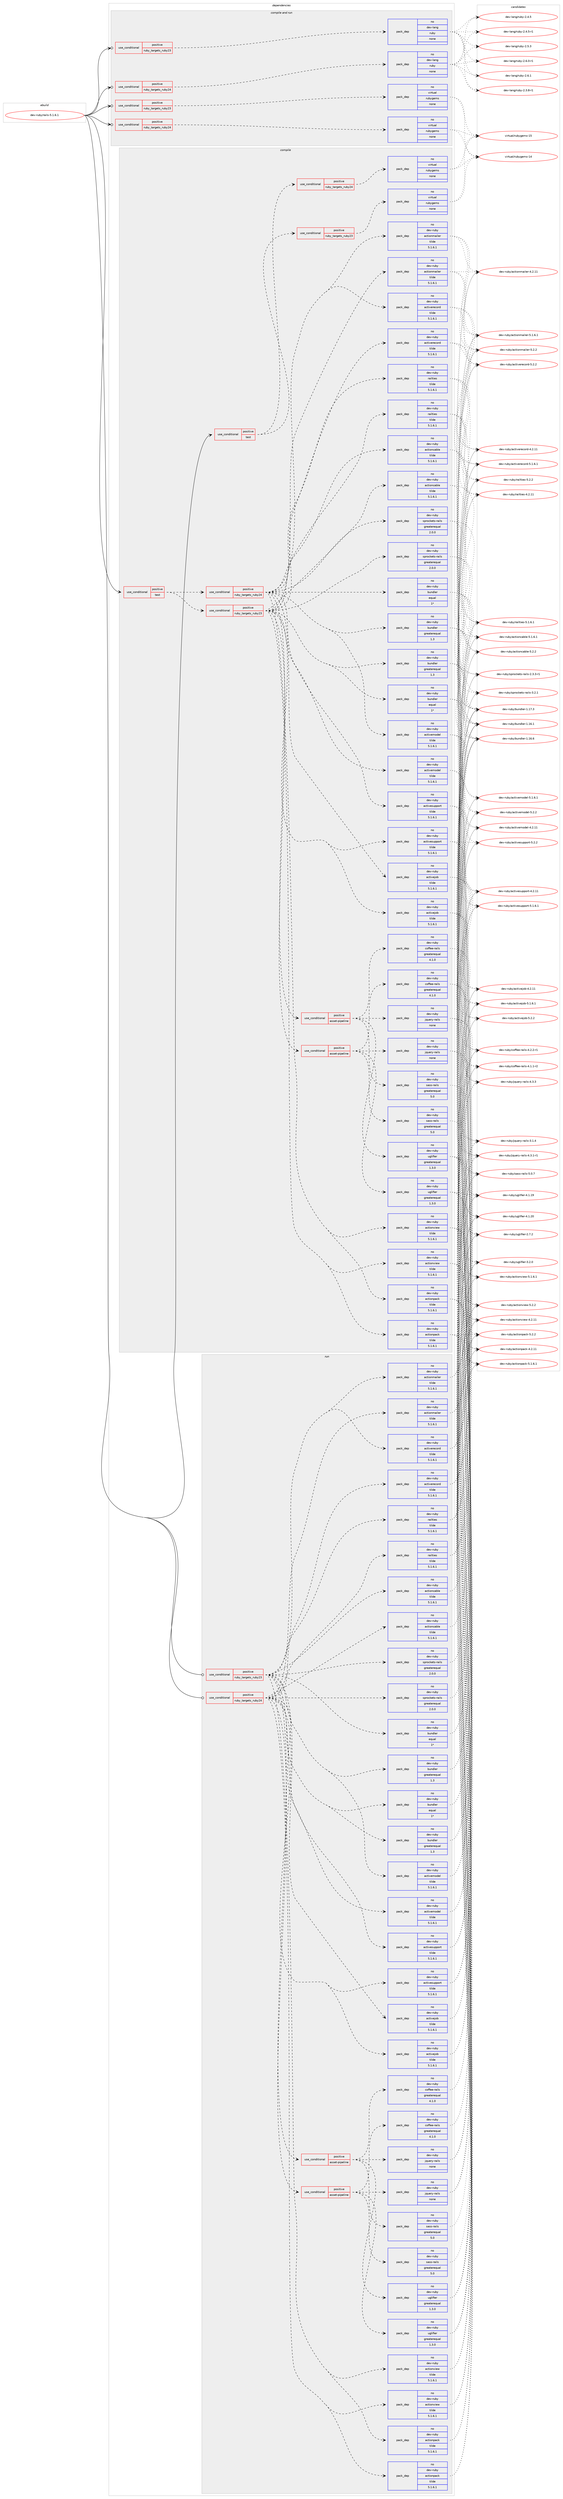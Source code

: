 digraph prolog {

# *************
# Graph options
# *************

newrank=true;
concentrate=true;
compound=true;
graph [rankdir=LR,fontname=Helvetica,fontsize=10,ranksep=1.5];#, ranksep=2.5, nodesep=0.2];
edge  [arrowhead=vee];
node  [fontname=Helvetica,fontsize=10];

# **********
# The ebuild
# **********

subgraph cluster_leftcol {
color=gray;
rank=same;
label=<<i>ebuild</i>>;
id [label="dev-ruby/rails-5.1.6.1", color=red, width=4, href="../dev-ruby/rails-5.1.6.1.svg"];
}

# ****************
# The dependencies
# ****************

subgraph cluster_midcol {
color=gray;
label=<<i>dependencies</i>>;
subgraph cluster_compile {
fillcolor="#eeeeee";
style=filled;
label=<<i>compile</i>>;
subgraph cond410992 {
dependency1514569 [label=<<TABLE BORDER="0" CELLBORDER="1" CELLSPACING="0" CELLPADDING="4"><TR><TD ROWSPAN="3" CELLPADDING="10">use_conditional</TD></TR><TR><TD>positive</TD></TR><TR><TD>test</TD></TR></TABLE>>, shape=none, color=red];
subgraph cond410993 {
dependency1514570 [label=<<TABLE BORDER="0" CELLBORDER="1" CELLSPACING="0" CELLPADDING="4"><TR><TD ROWSPAN="3" CELLPADDING="10">use_conditional</TD></TR><TR><TD>positive</TD></TR><TR><TD>ruby_targets_ruby23</TD></TR></TABLE>>, shape=none, color=red];
subgraph pack1080071 {
dependency1514571 [label=<<TABLE BORDER="0" CELLBORDER="1" CELLSPACING="0" CELLPADDING="4" WIDTH="220"><TR><TD ROWSPAN="6" CELLPADDING="30">pack_dep</TD></TR><TR><TD WIDTH="110">no</TD></TR><TR><TD>dev-ruby</TD></TR><TR><TD>actioncable</TD></TR><TR><TD>tilde</TD></TR><TR><TD>5.1.6.1</TD></TR></TABLE>>, shape=none, color=blue];
}
dependency1514570:e -> dependency1514571:w [weight=20,style="dashed",arrowhead="vee"];
subgraph pack1080072 {
dependency1514572 [label=<<TABLE BORDER="0" CELLBORDER="1" CELLSPACING="0" CELLPADDING="4" WIDTH="220"><TR><TD ROWSPAN="6" CELLPADDING="30">pack_dep</TD></TR><TR><TD WIDTH="110">no</TD></TR><TR><TD>dev-ruby</TD></TR><TR><TD>actionmailer</TD></TR><TR><TD>tilde</TD></TR><TR><TD>5.1.6.1</TD></TR></TABLE>>, shape=none, color=blue];
}
dependency1514570:e -> dependency1514572:w [weight=20,style="dashed",arrowhead="vee"];
subgraph pack1080073 {
dependency1514573 [label=<<TABLE BORDER="0" CELLBORDER="1" CELLSPACING="0" CELLPADDING="4" WIDTH="220"><TR><TD ROWSPAN="6" CELLPADDING="30">pack_dep</TD></TR><TR><TD WIDTH="110">no</TD></TR><TR><TD>dev-ruby</TD></TR><TR><TD>actionpack</TD></TR><TR><TD>tilde</TD></TR><TR><TD>5.1.6.1</TD></TR></TABLE>>, shape=none, color=blue];
}
dependency1514570:e -> dependency1514573:w [weight=20,style="dashed",arrowhead="vee"];
subgraph pack1080074 {
dependency1514574 [label=<<TABLE BORDER="0" CELLBORDER="1" CELLSPACING="0" CELLPADDING="4" WIDTH="220"><TR><TD ROWSPAN="6" CELLPADDING="30">pack_dep</TD></TR><TR><TD WIDTH="110">no</TD></TR><TR><TD>dev-ruby</TD></TR><TR><TD>actionview</TD></TR><TR><TD>tilde</TD></TR><TR><TD>5.1.6.1</TD></TR></TABLE>>, shape=none, color=blue];
}
dependency1514570:e -> dependency1514574:w [weight=20,style="dashed",arrowhead="vee"];
subgraph pack1080075 {
dependency1514575 [label=<<TABLE BORDER="0" CELLBORDER="1" CELLSPACING="0" CELLPADDING="4" WIDTH="220"><TR><TD ROWSPAN="6" CELLPADDING="30">pack_dep</TD></TR><TR><TD WIDTH="110">no</TD></TR><TR><TD>dev-ruby</TD></TR><TR><TD>activejob</TD></TR><TR><TD>tilde</TD></TR><TR><TD>5.1.6.1</TD></TR></TABLE>>, shape=none, color=blue];
}
dependency1514570:e -> dependency1514575:w [weight=20,style="dashed",arrowhead="vee"];
subgraph pack1080076 {
dependency1514576 [label=<<TABLE BORDER="0" CELLBORDER="1" CELLSPACING="0" CELLPADDING="4" WIDTH="220"><TR><TD ROWSPAN="6" CELLPADDING="30">pack_dep</TD></TR><TR><TD WIDTH="110">no</TD></TR><TR><TD>dev-ruby</TD></TR><TR><TD>activemodel</TD></TR><TR><TD>tilde</TD></TR><TR><TD>5.1.6.1</TD></TR></TABLE>>, shape=none, color=blue];
}
dependency1514570:e -> dependency1514576:w [weight=20,style="dashed",arrowhead="vee"];
subgraph pack1080077 {
dependency1514577 [label=<<TABLE BORDER="0" CELLBORDER="1" CELLSPACING="0" CELLPADDING="4" WIDTH="220"><TR><TD ROWSPAN="6" CELLPADDING="30">pack_dep</TD></TR><TR><TD WIDTH="110">no</TD></TR><TR><TD>dev-ruby</TD></TR><TR><TD>activerecord</TD></TR><TR><TD>tilde</TD></TR><TR><TD>5.1.6.1</TD></TR></TABLE>>, shape=none, color=blue];
}
dependency1514570:e -> dependency1514577:w [weight=20,style="dashed",arrowhead="vee"];
subgraph pack1080078 {
dependency1514578 [label=<<TABLE BORDER="0" CELLBORDER="1" CELLSPACING="0" CELLPADDING="4" WIDTH="220"><TR><TD ROWSPAN="6" CELLPADDING="30">pack_dep</TD></TR><TR><TD WIDTH="110">no</TD></TR><TR><TD>dev-ruby</TD></TR><TR><TD>activesupport</TD></TR><TR><TD>tilde</TD></TR><TR><TD>5.1.6.1</TD></TR></TABLE>>, shape=none, color=blue];
}
dependency1514570:e -> dependency1514578:w [weight=20,style="dashed",arrowhead="vee"];
subgraph pack1080079 {
dependency1514579 [label=<<TABLE BORDER="0" CELLBORDER="1" CELLSPACING="0" CELLPADDING="4" WIDTH="220"><TR><TD ROWSPAN="6" CELLPADDING="30">pack_dep</TD></TR><TR><TD WIDTH="110">no</TD></TR><TR><TD>dev-ruby</TD></TR><TR><TD>railties</TD></TR><TR><TD>tilde</TD></TR><TR><TD>5.1.6.1</TD></TR></TABLE>>, shape=none, color=blue];
}
dependency1514570:e -> dependency1514579:w [weight=20,style="dashed",arrowhead="vee"];
subgraph pack1080080 {
dependency1514580 [label=<<TABLE BORDER="0" CELLBORDER="1" CELLSPACING="0" CELLPADDING="4" WIDTH="220"><TR><TD ROWSPAN="6" CELLPADDING="30">pack_dep</TD></TR><TR><TD WIDTH="110">no</TD></TR><TR><TD>dev-ruby</TD></TR><TR><TD>bundler</TD></TR><TR><TD>greaterequal</TD></TR><TR><TD>1.3</TD></TR></TABLE>>, shape=none, color=blue];
}
dependency1514570:e -> dependency1514580:w [weight=20,style="dashed",arrowhead="vee"];
subgraph pack1080081 {
dependency1514581 [label=<<TABLE BORDER="0" CELLBORDER="1" CELLSPACING="0" CELLPADDING="4" WIDTH="220"><TR><TD ROWSPAN="6" CELLPADDING="30">pack_dep</TD></TR><TR><TD WIDTH="110">no</TD></TR><TR><TD>dev-ruby</TD></TR><TR><TD>bundler</TD></TR><TR><TD>equal</TD></TR><TR><TD>1*</TD></TR></TABLE>>, shape=none, color=blue];
}
dependency1514570:e -> dependency1514581:w [weight=20,style="dashed",arrowhead="vee"];
subgraph pack1080082 {
dependency1514582 [label=<<TABLE BORDER="0" CELLBORDER="1" CELLSPACING="0" CELLPADDING="4" WIDTH="220"><TR><TD ROWSPAN="6" CELLPADDING="30">pack_dep</TD></TR><TR><TD WIDTH="110">no</TD></TR><TR><TD>dev-ruby</TD></TR><TR><TD>sprockets-rails</TD></TR><TR><TD>greaterequal</TD></TR><TR><TD>2.0.0</TD></TR></TABLE>>, shape=none, color=blue];
}
dependency1514570:e -> dependency1514582:w [weight=20,style="dashed",arrowhead="vee"];
subgraph cond410994 {
dependency1514583 [label=<<TABLE BORDER="0" CELLBORDER="1" CELLSPACING="0" CELLPADDING="4"><TR><TD ROWSPAN="3" CELLPADDING="10">use_conditional</TD></TR><TR><TD>positive</TD></TR><TR><TD>asset-pipeline</TD></TR></TABLE>>, shape=none, color=red];
subgraph pack1080083 {
dependency1514584 [label=<<TABLE BORDER="0" CELLBORDER="1" CELLSPACING="0" CELLPADDING="4" WIDTH="220"><TR><TD ROWSPAN="6" CELLPADDING="30">pack_dep</TD></TR><TR><TD WIDTH="110">no</TD></TR><TR><TD>dev-ruby</TD></TR><TR><TD>jquery-rails</TD></TR><TR><TD>none</TD></TR><TR><TD></TD></TR></TABLE>>, shape=none, color=blue];
}
dependency1514583:e -> dependency1514584:w [weight=20,style="dashed",arrowhead="vee"];
subgraph pack1080084 {
dependency1514585 [label=<<TABLE BORDER="0" CELLBORDER="1" CELLSPACING="0" CELLPADDING="4" WIDTH="220"><TR><TD ROWSPAN="6" CELLPADDING="30">pack_dep</TD></TR><TR><TD WIDTH="110">no</TD></TR><TR><TD>dev-ruby</TD></TR><TR><TD>sass-rails</TD></TR><TR><TD>greaterequal</TD></TR><TR><TD>5.0</TD></TR></TABLE>>, shape=none, color=blue];
}
dependency1514583:e -> dependency1514585:w [weight=20,style="dashed",arrowhead="vee"];
subgraph pack1080085 {
dependency1514586 [label=<<TABLE BORDER="0" CELLBORDER="1" CELLSPACING="0" CELLPADDING="4" WIDTH="220"><TR><TD ROWSPAN="6" CELLPADDING="30">pack_dep</TD></TR><TR><TD WIDTH="110">no</TD></TR><TR><TD>dev-ruby</TD></TR><TR><TD>uglifier</TD></TR><TR><TD>greaterequal</TD></TR><TR><TD>1.3.0</TD></TR></TABLE>>, shape=none, color=blue];
}
dependency1514583:e -> dependency1514586:w [weight=20,style="dashed",arrowhead="vee"];
subgraph pack1080086 {
dependency1514587 [label=<<TABLE BORDER="0" CELLBORDER="1" CELLSPACING="0" CELLPADDING="4" WIDTH="220"><TR><TD ROWSPAN="6" CELLPADDING="30">pack_dep</TD></TR><TR><TD WIDTH="110">no</TD></TR><TR><TD>dev-ruby</TD></TR><TR><TD>coffee-rails</TD></TR><TR><TD>greaterequal</TD></TR><TR><TD>4.1.0</TD></TR></TABLE>>, shape=none, color=blue];
}
dependency1514583:e -> dependency1514587:w [weight=20,style="dashed",arrowhead="vee"];
}
dependency1514570:e -> dependency1514583:w [weight=20,style="dashed",arrowhead="vee"];
}
dependency1514569:e -> dependency1514570:w [weight=20,style="dashed",arrowhead="vee"];
subgraph cond410995 {
dependency1514588 [label=<<TABLE BORDER="0" CELLBORDER="1" CELLSPACING="0" CELLPADDING="4"><TR><TD ROWSPAN="3" CELLPADDING="10">use_conditional</TD></TR><TR><TD>positive</TD></TR><TR><TD>ruby_targets_ruby24</TD></TR></TABLE>>, shape=none, color=red];
subgraph pack1080087 {
dependency1514589 [label=<<TABLE BORDER="0" CELLBORDER="1" CELLSPACING="0" CELLPADDING="4" WIDTH="220"><TR><TD ROWSPAN="6" CELLPADDING="30">pack_dep</TD></TR><TR><TD WIDTH="110">no</TD></TR><TR><TD>dev-ruby</TD></TR><TR><TD>actioncable</TD></TR><TR><TD>tilde</TD></TR><TR><TD>5.1.6.1</TD></TR></TABLE>>, shape=none, color=blue];
}
dependency1514588:e -> dependency1514589:w [weight=20,style="dashed",arrowhead="vee"];
subgraph pack1080088 {
dependency1514590 [label=<<TABLE BORDER="0" CELLBORDER="1" CELLSPACING="0" CELLPADDING="4" WIDTH="220"><TR><TD ROWSPAN="6" CELLPADDING="30">pack_dep</TD></TR><TR><TD WIDTH="110">no</TD></TR><TR><TD>dev-ruby</TD></TR><TR><TD>actionmailer</TD></TR><TR><TD>tilde</TD></TR><TR><TD>5.1.6.1</TD></TR></TABLE>>, shape=none, color=blue];
}
dependency1514588:e -> dependency1514590:w [weight=20,style="dashed",arrowhead="vee"];
subgraph pack1080089 {
dependency1514591 [label=<<TABLE BORDER="0" CELLBORDER="1" CELLSPACING="0" CELLPADDING="4" WIDTH="220"><TR><TD ROWSPAN="6" CELLPADDING="30">pack_dep</TD></TR><TR><TD WIDTH="110">no</TD></TR><TR><TD>dev-ruby</TD></TR><TR><TD>actionpack</TD></TR><TR><TD>tilde</TD></TR><TR><TD>5.1.6.1</TD></TR></TABLE>>, shape=none, color=blue];
}
dependency1514588:e -> dependency1514591:w [weight=20,style="dashed",arrowhead="vee"];
subgraph pack1080090 {
dependency1514592 [label=<<TABLE BORDER="0" CELLBORDER="1" CELLSPACING="0" CELLPADDING="4" WIDTH="220"><TR><TD ROWSPAN="6" CELLPADDING="30">pack_dep</TD></TR><TR><TD WIDTH="110">no</TD></TR><TR><TD>dev-ruby</TD></TR><TR><TD>actionview</TD></TR><TR><TD>tilde</TD></TR><TR><TD>5.1.6.1</TD></TR></TABLE>>, shape=none, color=blue];
}
dependency1514588:e -> dependency1514592:w [weight=20,style="dashed",arrowhead="vee"];
subgraph pack1080091 {
dependency1514593 [label=<<TABLE BORDER="0" CELLBORDER="1" CELLSPACING="0" CELLPADDING="4" WIDTH="220"><TR><TD ROWSPAN="6" CELLPADDING="30">pack_dep</TD></TR><TR><TD WIDTH="110">no</TD></TR><TR><TD>dev-ruby</TD></TR><TR><TD>activejob</TD></TR><TR><TD>tilde</TD></TR><TR><TD>5.1.6.1</TD></TR></TABLE>>, shape=none, color=blue];
}
dependency1514588:e -> dependency1514593:w [weight=20,style="dashed",arrowhead="vee"];
subgraph pack1080092 {
dependency1514594 [label=<<TABLE BORDER="0" CELLBORDER="1" CELLSPACING="0" CELLPADDING="4" WIDTH="220"><TR><TD ROWSPAN="6" CELLPADDING="30">pack_dep</TD></TR><TR><TD WIDTH="110">no</TD></TR><TR><TD>dev-ruby</TD></TR><TR><TD>activemodel</TD></TR><TR><TD>tilde</TD></TR><TR><TD>5.1.6.1</TD></TR></TABLE>>, shape=none, color=blue];
}
dependency1514588:e -> dependency1514594:w [weight=20,style="dashed",arrowhead="vee"];
subgraph pack1080093 {
dependency1514595 [label=<<TABLE BORDER="0" CELLBORDER="1" CELLSPACING="0" CELLPADDING="4" WIDTH="220"><TR><TD ROWSPAN="6" CELLPADDING="30">pack_dep</TD></TR><TR><TD WIDTH="110">no</TD></TR><TR><TD>dev-ruby</TD></TR><TR><TD>activerecord</TD></TR><TR><TD>tilde</TD></TR><TR><TD>5.1.6.1</TD></TR></TABLE>>, shape=none, color=blue];
}
dependency1514588:e -> dependency1514595:w [weight=20,style="dashed",arrowhead="vee"];
subgraph pack1080094 {
dependency1514596 [label=<<TABLE BORDER="0" CELLBORDER="1" CELLSPACING="0" CELLPADDING="4" WIDTH="220"><TR><TD ROWSPAN="6" CELLPADDING="30">pack_dep</TD></TR><TR><TD WIDTH="110">no</TD></TR><TR><TD>dev-ruby</TD></TR><TR><TD>activesupport</TD></TR><TR><TD>tilde</TD></TR><TR><TD>5.1.6.1</TD></TR></TABLE>>, shape=none, color=blue];
}
dependency1514588:e -> dependency1514596:w [weight=20,style="dashed",arrowhead="vee"];
subgraph pack1080095 {
dependency1514597 [label=<<TABLE BORDER="0" CELLBORDER="1" CELLSPACING="0" CELLPADDING="4" WIDTH="220"><TR><TD ROWSPAN="6" CELLPADDING="30">pack_dep</TD></TR><TR><TD WIDTH="110">no</TD></TR><TR><TD>dev-ruby</TD></TR><TR><TD>railties</TD></TR><TR><TD>tilde</TD></TR><TR><TD>5.1.6.1</TD></TR></TABLE>>, shape=none, color=blue];
}
dependency1514588:e -> dependency1514597:w [weight=20,style="dashed",arrowhead="vee"];
subgraph pack1080096 {
dependency1514598 [label=<<TABLE BORDER="0" CELLBORDER="1" CELLSPACING="0" CELLPADDING="4" WIDTH="220"><TR><TD ROWSPAN="6" CELLPADDING="30">pack_dep</TD></TR><TR><TD WIDTH="110">no</TD></TR><TR><TD>dev-ruby</TD></TR><TR><TD>bundler</TD></TR><TR><TD>greaterequal</TD></TR><TR><TD>1.3</TD></TR></TABLE>>, shape=none, color=blue];
}
dependency1514588:e -> dependency1514598:w [weight=20,style="dashed",arrowhead="vee"];
subgraph pack1080097 {
dependency1514599 [label=<<TABLE BORDER="0" CELLBORDER="1" CELLSPACING="0" CELLPADDING="4" WIDTH="220"><TR><TD ROWSPAN="6" CELLPADDING="30">pack_dep</TD></TR><TR><TD WIDTH="110">no</TD></TR><TR><TD>dev-ruby</TD></TR><TR><TD>bundler</TD></TR><TR><TD>equal</TD></TR><TR><TD>1*</TD></TR></TABLE>>, shape=none, color=blue];
}
dependency1514588:e -> dependency1514599:w [weight=20,style="dashed",arrowhead="vee"];
subgraph pack1080098 {
dependency1514600 [label=<<TABLE BORDER="0" CELLBORDER="1" CELLSPACING="0" CELLPADDING="4" WIDTH="220"><TR><TD ROWSPAN="6" CELLPADDING="30">pack_dep</TD></TR><TR><TD WIDTH="110">no</TD></TR><TR><TD>dev-ruby</TD></TR><TR><TD>sprockets-rails</TD></TR><TR><TD>greaterequal</TD></TR><TR><TD>2.0.0</TD></TR></TABLE>>, shape=none, color=blue];
}
dependency1514588:e -> dependency1514600:w [weight=20,style="dashed",arrowhead="vee"];
subgraph cond410996 {
dependency1514601 [label=<<TABLE BORDER="0" CELLBORDER="1" CELLSPACING="0" CELLPADDING="4"><TR><TD ROWSPAN="3" CELLPADDING="10">use_conditional</TD></TR><TR><TD>positive</TD></TR><TR><TD>asset-pipeline</TD></TR></TABLE>>, shape=none, color=red];
subgraph pack1080099 {
dependency1514602 [label=<<TABLE BORDER="0" CELLBORDER="1" CELLSPACING="0" CELLPADDING="4" WIDTH="220"><TR><TD ROWSPAN="6" CELLPADDING="30">pack_dep</TD></TR><TR><TD WIDTH="110">no</TD></TR><TR><TD>dev-ruby</TD></TR><TR><TD>jquery-rails</TD></TR><TR><TD>none</TD></TR><TR><TD></TD></TR></TABLE>>, shape=none, color=blue];
}
dependency1514601:e -> dependency1514602:w [weight=20,style="dashed",arrowhead="vee"];
subgraph pack1080100 {
dependency1514603 [label=<<TABLE BORDER="0" CELLBORDER="1" CELLSPACING="0" CELLPADDING="4" WIDTH="220"><TR><TD ROWSPAN="6" CELLPADDING="30">pack_dep</TD></TR><TR><TD WIDTH="110">no</TD></TR><TR><TD>dev-ruby</TD></TR><TR><TD>sass-rails</TD></TR><TR><TD>greaterequal</TD></TR><TR><TD>5.0</TD></TR></TABLE>>, shape=none, color=blue];
}
dependency1514601:e -> dependency1514603:w [weight=20,style="dashed",arrowhead="vee"];
subgraph pack1080101 {
dependency1514604 [label=<<TABLE BORDER="0" CELLBORDER="1" CELLSPACING="0" CELLPADDING="4" WIDTH="220"><TR><TD ROWSPAN="6" CELLPADDING="30">pack_dep</TD></TR><TR><TD WIDTH="110">no</TD></TR><TR><TD>dev-ruby</TD></TR><TR><TD>uglifier</TD></TR><TR><TD>greaterequal</TD></TR><TR><TD>1.3.0</TD></TR></TABLE>>, shape=none, color=blue];
}
dependency1514601:e -> dependency1514604:w [weight=20,style="dashed",arrowhead="vee"];
subgraph pack1080102 {
dependency1514605 [label=<<TABLE BORDER="0" CELLBORDER="1" CELLSPACING="0" CELLPADDING="4" WIDTH="220"><TR><TD ROWSPAN="6" CELLPADDING="30">pack_dep</TD></TR><TR><TD WIDTH="110">no</TD></TR><TR><TD>dev-ruby</TD></TR><TR><TD>coffee-rails</TD></TR><TR><TD>greaterequal</TD></TR><TR><TD>4.1.0</TD></TR></TABLE>>, shape=none, color=blue];
}
dependency1514601:e -> dependency1514605:w [weight=20,style="dashed",arrowhead="vee"];
}
dependency1514588:e -> dependency1514601:w [weight=20,style="dashed",arrowhead="vee"];
}
dependency1514569:e -> dependency1514588:w [weight=20,style="dashed",arrowhead="vee"];
}
id:e -> dependency1514569:w [weight=20,style="solid",arrowhead="vee"];
subgraph cond410997 {
dependency1514606 [label=<<TABLE BORDER="0" CELLBORDER="1" CELLSPACING="0" CELLPADDING="4"><TR><TD ROWSPAN="3" CELLPADDING="10">use_conditional</TD></TR><TR><TD>positive</TD></TR><TR><TD>test</TD></TR></TABLE>>, shape=none, color=red];
subgraph cond410998 {
dependency1514607 [label=<<TABLE BORDER="0" CELLBORDER="1" CELLSPACING="0" CELLPADDING="4"><TR><TD ROWSPAN="3" CELLPADDING="10">use_conditional</TD></TR><TR><TD>positive</TD></TR><TR><TD>ruby_targets_ruby23</TD></TR></TABLE>>, shape=none, color=red];
subgraph pack1080103 {
dependency1514608 [label=<<TABLE BORDER="0" CELLBORDER="1" CELLSPACING="0" CELLPADDING="4" WIDTH="220"><TR><TD ROWSPAN="6" CELLPADDING="30">pack_dep</TD></TR><TR><TD WIDTH="110">no</TD></TR><TR><TD>virtual</TD></TR><TR><TD>rubygems</TD></TR><TR><TD>none</TD></TR><TR><TD></TD></TR></TABLE>>, shape=none, color=blue];
}
dependency1514607:e -> dependency1514608:w [weight=20,style="dashed",arrowhead="vee"];
}
dependency1514606:e -> dependency1514607:w [weight=20,style="dashed",arrowhead="vee"];
subgraph cond410999 {
dependency1514609 [label=<<TABLE BORDER="0" CELLBORDER="1" CELLSPACING="0" CELLPADDING="4"><TR><TD ROWSPAN="3" CELLPADDING="10">use_conditional</TD></TR><TR><TD>positive</TD></TR><TR><TD>ruby_targets_ruby24</TD></TR></TABLE>>, shape=none, color=red];
subgraph pack1080104 {
dependency1514610 [label=<<TABLE BORDER="0" CELLBORDER="1" CELLSPACING="0" CELLPADDING="4" WIDTH="220"><TR><TD ROWSPAN="6" CELLPADDING="30">pack_dep</TD></TR><TR><TD WIDTH="110">no</TD></TR><TR><TD>virtual</TD></TR><TR><TD>rubygems</TD></TR><TR><TD>none</TD></TR><TR><TD></TD></TR></TABLE>>, shape=none, color=blue];
}
dependency1514609:e -> dependency1514610:w [weight=20,style="dashed",arrowhead="vee"];
}
dependency1514606:e -> dependency1514609:w [weight=20,style="dashed",arrowhead="vee"];
}
id:e -> dependency1514606:w [weight=20,style="solid",arrowhead="vee"];
}
subgraph cluster_compileandrun {
fillcolor="#eeeeee";
style=filled;
label=<<i>compile and run</i>>;
subgraph cond411000 {
dependency1514611 [label=<<TABLE BORDER="0" CELLBORDER="1" CELLSPACING="0" CELLPADDING="4"><TR><TD ROWSPAN="3" CELLPADDING="10">use_conditional</TD></TR><TR><TD>positive</TD></TR><TR><TD>ruby_targets_ruby23</TD></TR></TABLE>>, shape=none, color=red];
subgraph pack1080105 {
dependency1514612 [label=<<TABLE BORDER="0" CELLBORDER="1" CELLSPACING="0" CELLPADDING="4" WIDTH="220"><TR><TD ROWSPAN="6" CELLPADDING="30">pack_dep</TD></TR><TR><TD WIDTH="110">no</TD></TR><TR><TD>dev-lang</TD></TR><TR><TD>ruby</TD></TR><TR><TD>none</TD></TR><TR><TD></TD></TR></TABLE>>, shape=none, color=blue];
}
dependency1514611:e -> dependency1514612:w [weight=20,style="dashed",arrowhead="vee"];
}
id:e -> dependency1514611:w [weight=20,style="solid",arrowhead="odotvee"];
subgraph cond411001 {
dependency1514613 [label=<<TABLE BORDER="0" CELLBORDER="1" CELLSPACING="0" CELLPADDING="4"><TR><TD ROWSPAN="3" CELLPADDING="10">use_conditional</TD></TR><TR><TD>positive</TD></TR><TR><TD>ruby_targets_ruby23</TD></TR></TABLE>>, shape=none, color=red];
subgraph pack1080106 {
dependency1514614 [label=<<TABLE BORDER="0" CELLBORDER="1" CELLSPACING="0" CELLPADDING="4" WIDTH="220"><TR><TD ROWSPAN="6" CELLPADDING="30">pack_dep</TD></TR><TR><TD WIDTH="110">no</TD></TR><TR><TD>virtual</TD></TR><TR><TD>rubygems</TD></TR><TR><TD>none</TD></TR><TR><TD></TD></TR></TABLE>>, shape=none, color=blue];
}
dependency1514613:e -> dependency1514614:w [weight=20,style="dashed",arrowhead="vee"];
}
id:e -> dependency1514613:w [weight=20,style="solid",arrowhead="odotvee"];
subgraph cond411002 {
dependency1514615 [label=<<TABLE BORDER="0" CELLBORDER="1" CELLSPACING="0" CELLPADDING="4"><TR><TD ROWSPAN="3" CELLPADDING="10">use_conditional</TD></TR><TR><TD>positive</TD></TR><TR><TD>ruby_targets_ruby24</TD></TR></TABLE>>, shape=none, color=red];
subgraph pack1080107 {
dependency1514616 [label=<<TABLE BORDER="0" CELLBORDER="1" CELLSPACING="0" CELLPADDING="4" WIDTH="220"><TR><TD ROWSPAN="6" CELLPADDING="30">pack_dep</TD></TR><TR><TD WIDTH="110">no</TD></TR><TR><TD>dev-lang</TD></TR><TR><TD>ruby</TD></TR><TR><TD>none</TD></TR><TR><TD></TD></TR></TABLE>>, shape=none, color=blue];
}
dependency1514615:e -> dependency1514616:w [weight=20,style="dashed",arrowhead="vee"];
}
id:e -> dependency1514615:w [weight=20,style="solid",arrowhead="odotvee"];
subgraph cond411003 {
dependency1514617 [label=<<TABLE BORDER="0" CELLBORDER="1" CELLSPACING="0" CELLPADDING="4"><TR><TD ROWSPAN="3" CELLPADDING="10">use_conditional</TD></TR><TR><TD>positive</TD></TR><TR><TD>ruby_targets_ruby24</TD></TR></TABLE>>, shape=none, color=red];
subgraph pack1080108 {
dependency1514618 [label=<<TABLE BORDER="0" CELLBORDER="1" CELLSPACING="0" CELLPADDING="4" WIDTH="220"><TR><TD ROWSPAN="6" CELLPADDING="30">pack_dep</TD></TR><TR><TD WIDTH="110">no</TD></TR><TR><TD>virtual</TD></TR><TR><TD>rubygems</TD></TR><TR><TD>none</TD></TR><TR><TD></TD></TR></TABLE>>, shape=none, color=blue];
}
dependency1514617:e -> dependency1514618:w [weight=20,style="dashed",arrowhead="vee"];
}
id:e -> dependency1514617:w [weight=20,style="solid",arrowhead="odotvee"];
}
subgraph cluster_run {
fillcolor="#eeeeee";
style=filled;
label=<<i>run</i>>;
subgraph cond411004 {
dependency1514619 [label=<<TABLE BORDER="0" CELLBORDER="1" CELLSPACING="0" CELLPADDING="4"><TR><TD ROWSPAN="3" CELLPADDING="10">use_conditional</TD></TR><TR><TD>positive</TD></TR><TR><TD>ruby_targets_ruby23</TD></TR></TABLE>>, shape=none, color=red];
subgraph pack1080109 {
dependency1514620 [label=<<TABLE BORDER="0" CELLBORDER="1" CELLSPACING="0" CELLPADDING="4" WIDTH="220"><TR><TD ROWSPAN="6" CELLPADDING="30">pack_dep</TD></TR><TR><TD WIDTH="110">no</TD></TR><TR><TD>dev-ruby</TD></TR><TR><TD>actioncable</TD></TR><TR><TD>tilde</TD></TR><TR><TD>5.1.6.1</TD></TR></TABLE>>, shape=none, color=blue];
}
dependency1514619:e -> dependency1514620:w [weight=20,style="dashed",arrowhead="vee"];
subgraph pack1080110 {
dependency1514621 [label=<<TABLE BORDER="0" CELLBORDER="1" CELLSPACING="0" CELLPADDING="4" WIDTH="220"><TR><TD ROWSPAN="6" CELLPADDING="30">pack_dep</TD></TR><TR><TD WIDTH="110">no</TD></TR><TR><TD>dev-ruby</TD></TR><TR><TD>actionmailer</TD></TR><TR><TD>tilde</TD></TR><TR><TD>5.1.6.1</TD></TR></TABLE>>, shape=none, color=blue];
}
dependency1514619:e -> dependency1514621:w [weight=20,style="dashed",arrowhead="vee"];
subgraph pack1080111 {
dependency1514622 [label=<<TABLE BORDER="0" CELLBORDER="1" CELLSPACING="0" CELLPADDING="4" WIDTH="220"><TR><TD ROWSPAN="6" CELLPADDING="30">pack_dep</TD></TR><TR><TD WIDTH="110">no</TD></TR><TR><TD>dev-ruby</TD></TR><TR><TD>actionpack</TD></TR><TR><TD>tilde</TD></TR><TR><TD>5.1.6.1</TD></TR></TABLE>>, shape=none, color=blue];
}
dependency1514619:e -> dependency1514622:w [weight=20,style="dashed",arrowhead="vee"];
subgraph pack1080112 {
dependency1514623 [label=<<TABLE BORDER="0" CELLBORDER="1" CELLSPACING="0" CELLPADDING="4" WIDTH="220"><TR><TD ROWSPAN="6" CELLPADDING="30">pack_dep</TD></TR><TR><TD WIDTH="110">no</TD></TR><TR><TD>dev-ruby</TD></TR><TR><TD>actionview</TD></TR><TR><TD>tilde</TD></TR><TR><TD>5.1.6.1</TD></TR></TABLE>>, shape=none, color=blue];
}
dependency1514619:e -> dependency1514623:w [weight=20,style="dashed",arrowhead="vee"];
subgraph pack1080113 {
dependency1514624 [label=<<TABLE BORDER="0" CELLBORDER="1" CELLSPACING="0" CELLPADDING="4" WIDTH="220"><TR><TD ROWSPAN="6" CELLPADDING="30">pack_dep</TD></TR><TR><TD WIDTH="110">no</TD></TR><TR><TD>dev-ruby</TD></TR><TR><TD>activejob</TD></TR><TR><TD>tilde</TD></TR><TR><TD>5.1.6.1</TD></TR></TABLE>>, shape=none, color=blue];
}
dependency1514619:e -> dependency1514624:w [weight=20,style="dashed",arrowhead="vee"];
subgraph pack1080114 {
dependency1514625 [label=<<TABLE BORDER="0" CELLBORDER="1" CELLSPACING="0" CELLPADDING="4" WIDTH="220"><TR><TD ROWSPAN="6" CELLPADDING="30">pack_dep</TD></TR><TR><TD WIDTH="110">no</TD></TR><TR><TD>dev-ruby</TD></TR><TR><TD>activemodel</TD></TR><TR><TD>tilde</TD></TR><TR><TD>5.1.6.1</TD></TR></TABLE>>, shape=none, color=blue];
}
dependency1514619:e -> dependency1514625:w [weight=20,style="dashed",arrowhead="vee"];
subgraph pack1080115 {
dependency1514626 [label=<<TABLE BORDER="0" CELLBORDER="1" CELLSPACING="0" CELLPADDING="4" WIDTH="220"><TR><TD ROWSPAN="6" CELLPADDING="30">pack_dep</TD></TR><TR><TD WIDTH="110">no</TD></TR><TR><TD>dev-ruby</TD></TR><TR><TD>activerecord</TD></TR><TR><TD>tilde</TD></TR><TR><TD>5.1.6.1</TD></TR></TABLE>>, shape=none, color=blue];
}
dependency1514619:e -> dependency1514626:w [weight=20,style="dashed",arrowhead="vee"];
subgraph pack1080116 {
dependency1514627 [label=<<TABLE BORDER="0" CELLBORDER="1" CELLSPACING="0" CELLPADDING="4" WIDTH="220"><TR><TD ROWSPAN="6" CELLPADDING="30">pack_dep</TD></TR><TR><TD WIDTH="110">no</TD></TR><TR><TD>dev-ruby</TD></TR><TR><TD>activesupport</TD></TR><TR><TD>tilde</TD></TR><TR><TD>5.1.6.1</TD></TR></TABLE>>, shape=none, color=blue];
}
dependency1514619:e -> dependency1514627:w [weight=20,style="dashed",arrowhead="vee"];
subgraph pack1080117 {
dependency1514628 [label=<<TABLE BORDER="0" CELLBORDER="1" CELLSPACING="0" CELLPADDING="4" WIDTH="220"><TR><TD ROWSPAN="6" CELLPADDING="30">pack_dep</TD></TR><TR><TD WIDTH="110">no</TD></TR><TR><TD>dev-ruby</TD></TR><TR><TD>railties</TD></TR><TR><TD>tilde</TD></TR><TR><TD>5.1.6.1</TD></TR></TABLE>>, shape=none, color=blue];
}
dependency1514619:e -> dependency1514628:w [weight=20,style="dashed",arrowhead="vee"];
subgraph pack1080118 {
dependency1514629 [label=<<TABLE BORDER="0" CELLBORDER="1" CELLSPACING="0" CELLPADDING="4" WIDTH="220"><TR><TD ROWSPAN="6" CELLPADDING="30">pack_dep</TD></TR><TR><TD WIDTH="110">no</TD></TR><TR><TD>dev-ruby</TD></TR><TR><TD>bundler</TD></TR><TR><TD>greaterequal</TD></TR><TR><TD>1.3</TD></TR></TABLE>>, shape=none, color=blue];
}
dependency1514619:e -> dependency1514629:w [weight=20,style="dashed",arrowhead="vee"];
subgraph pack1080119 {
dependency1514630 [label=<<TABLE BORDER="0" CELLBORDER="1" CELLSPACING="0" CELLPADDING="4" WIDTH="220"><TR><TD ROWSPAN="6" CELLPADDING="30">pack_dep</TD></TR><TR><TD WIDTH="110">no</TD></TR><TR><TD>dev-ruby</TD></TR><TR><TD>bundler</TD></TR><TR><TD>equal</TD></TR><TR><TD>1*</TD></TR></TABLE>>, shape=none, color=blue];
}
dependency1514619:e -> dependency1514630:w [weight=20,style="dashed",arrowhead="vee"];
subgraph pack1080120 {
dependency1514631 [label=<<TABLE BORDER="0" CELLBORDER="1" CELLSPACING="0" CELLPADDING="4" WIDTH="220"><TR><TD ROWSPAN="6" CELLPADDING="30">pack_dep</TD></TR><TR><TD WIDTH="110">no</TD></TR><TR><TD>dev-ruby</TD></TR><TR><TD>sprockets-rails</TD></TR><TR><TD>greaterequal</TD></TR><TR><TD>2.0.0</TD></TR></TABLE>>, shape=none, color=blue];
}
dependency1514619:e -> dependency1514631:w [weight=20,style="dashed",arrowhead="vee"];
subgraph cond411005 {
dependency1514632 [label=<<TABLE BORDER="0" CELLBORDER="1" CELLSPACING="0" CELLPADDING="4"><TR><TD ROWSPAN="3" CELLPADDING="10">use_conditional</TD></TR><TR><TD>positive</TD></TR><TR><TD>asset-pipeline</TD></TR></TABLE>>, shape=none, color=red];
subgraph pack1080121 {
dependency1514633 [label=<<TABLE BORDER="0" CELLBORDER="1" CELLSPACING="0" CELLPADDING="4" WIDTH="220"><TR><TD ROWSPAN="6" CELLPADDING="30">pack_dep</TD></TR><TR><TD WIDTH="110">no</TD></TR><TR><TD>dev-ruby</TD></TR><TR><TD>jquery-rails</TD></TR><TR><TD>none</TD></TR><TR><TD></TD></TR></TABLE>>, shape=none, color=blue];
}
dependency1514632:e -> dependency1514633:w [weight=20,style="dashed",arrowhead="vee"];
subgraph pack1080122 {
dependency1514634 [label=<<TABLE BORDER="0" CELLBORDER="1" CELLSPACING="0" CELLPADDING="4" WIDTH="220"><TR><TD ROWSPAN="6" CELLPADDING="30">pack_dep</TD></TR><TR><TD WIDTH="110">no</TD></TR><TR><TD>dev-ruby</TD></TR><TR><TD>sass-rails</TD></TR><TR><TD>greaterequal</TD></TR><TR><TD>5.0</TD></TR></TABLE>>, shape=none, color=blue];
}
dependency1514632:e -> dependency1514634:w [weight=20,style="dashed",arrowhead="vee"];
subgraph pack1080123 {
dependency1514635 [label=<<TABLE BORDER="0" CELLBORDER="1" CELLSPACING="0" CELLPADDING="4" WIDTH="220"><TR><TD ROWSPAN="6" CELLPADDING="30">pack_dep</TD></TR><TR><TD WIDTH="110">no</TD></TR><TR><TD>dev-ruby</TD></TR><TR><TD>uglifier</TD></TR><TR><TD>greaterequal</TD></TR><TR><TD>1.3.0</TD></TR></TABLE>>, shape=none, color=blue];
}
dependency1514632:e -> dependency1514635:w [weight=20,style="dashed",arrowhead="vee"];
subgraph pack1080124 {
dependency1514636 [label=<<TABLE BORDER="0" CELLBORDER="1" CELLSPACING="0" CELLPADDING="4" WIDTH="220"><TR><TD ROWSPAN="6" CELLPADDING="30">pack_dep</TD></TR><TR><TD WIDTH="110">no</TD></TR><TR><TD>dev-ruby</TD></TR><TR><TD>coffee-rails</TD></TR><TR><TD>greaterequal</TD></TR><TR><TD>4.1.0</TD></TR></TABLE>>, shape=none, color=blue];
}
dependency1514632:e -> dependency1514636:w [weight=20,style="dashed",arrowhead="vee"];
}
dependency1514619:e -> dependency1514632:w [weight=20,style="dashed",arrowhead="vee"];
}
id:e -> dependency1514619:w [weight=20,style="solid",arrowhead="odot"];
subgraph cond411006 {
dependency1514637 [label=<<TABLE BORDER="0" CELLBORDER="1" CELLSPACING="0" CELLPADDING="4"><TR><TD ROWSPAN="3" CELLPADDING="10">use_conditional</TD></TR><TR><TD>positive</TD></TR><TR><TD>ruby_targets_ruby24</TD></TR></TABLE>>, shape=none, color=red];
subgraph pack1080125 {
dependency1514638 [label=<<TABLE BORDER="0" CELLBORDER="1" CELLSPACING="0" CELLPADDING="4" WIDTH="220"><TR><TD ROWSPAN="6" CELLPADDING="30">pack_dep</TD></TR><TR><TD WIDTH="110">no</TD></TR><TR><TD>dev-ruby</TD></TR><TR><TD>actioncable</TD></TR><TR><TD>tilde</TD></TR><TR><TD>5.1.6.1</TD></TR></TABLE>>, shape=none, color=blue];
}
dependency1514637:e -> dependency1514638:w [weight=20,style="dashed",arrowhead="vee"];
subgraph pack1080126 {
dependency1514639 [label=<<TABLE BORDER="0" CELLBORDER="1" CELLSPACING="0" CELLPADDING="4" WIDTH="220"><TR><TD ROWSPAN="6" CELLPADDING="30">pack_dep</TD></TR><TR><TD WIDTH="110">no</TD></TR><TR><TD>dev-ruby</TD></TR><TR><TD>actionmailer</TD></TR><TR><TD>tilde</TD></TR><TR><TD>5.1.6.1</TD></TR></TABLE>>, shape=none, color=blue];
}
dependency1514637:e -> dependency1514639:w [weight=20,style="dashed",arrowhead="vee"];
subgraph pack1080127 {
dependency1514640 [label=<<TABLE BORDER="0" CELLBORDER="1" CELLSPACING="0" CELLPADDING="4" WIDTH="220"><TR><TD ROWSPAN="6" CELLPADDING="30">pack_dep</TD></TR><TR><TD WIDTH="110">no</TD></TR><TR><TD>dev-ruby</TD></TR><TR><TD>actionpack</TD></TR><TR><TD>tilde</TD></TR><TR><TD>5.1.6.1</TD></TR></TABLE>>, shape=none, color=blue];
}
dependency1514637:e -> dependency1514640:w [weight=20,style="dashed",arrowhead="vee"];
subgraph pack1080128 {
dependency1514641 [label=<<TABLE BORDER="0" CELLBORDER="1" CELLSPACING="0" CELLPADDING="4" WIDTH="220"><TR><TD ROWSPAN="6" CELLPADDING="30">pack_dep</TD></TR><TR><TD WIDTH="110">no</TD></TR><TR><TD>dev-ruby</TD></TR><TR><TD>actionview</TD></TR><TR><TD>tilde</TD></TR><TR><TD>5.1.6.1</TD></TR></TABLE>>, shape=none, color=blue];
}
dependency1514637:e -> dependency1514641:w [weight=20,style="dashed",arrowhead="vee"];
subgraph pack1080129 {
dependency1514642 [label=<<TABLE BORDER="0" CELLBORDER="1" CELLSPACING="0" CELLPADDING="4" WIDTH="220"><TR><TD ROWSPAN="6" CELLPADDING="30">pack_dep</TD></TR><TR><TD WIDTH="110">no</TD></TR><TR><TD>dev-ruby</TD></TR><TR><TD>activejob</TD></TR><TR><TD>tilde</TD></TR><TR><TD>5.1.6.1</TD></TR></TABLE>>, shape=none, color=blue];
}
dependency1514637:e -> dependency1514642:w [weight=20,style="dashed",arrowhead="vee"];
subgraph pack1080130 {
dependency1514643 [label=<<TABLE BORDER="0" CELLBORDER="1" CELLSPACING="0" CELLPADDING="4" WIDTH="220"><TR><TD ROWSPAN="6" CELLPADDING="30">pack_dep</TD></TR><TR><TD WIDTH="110">no</TD></TR><TR><TD>dev-ruby</TD></TR><TR><TD>activemodel</TD></TR><TR><TD>tilde</TD></TR><TR><TD>5.1.6.1</TD></TR></TABLE>>, shape=none, color=blue];
}
dependency1514637:e -> dependency1514643:w [weight=20,style="dashed",arrowhead="vee"];
subgraph pack1080131 {
dependency1514644 [label=<<TABLE BORDER="0" CELLBORDER="1" CELLSPACING="0" CELLPADDING="4" WIDTH="220"><TR><TD ROWSPAN="6" CELLPADDING="30">pack_dep</TD></TR><TR><TD WIDTH="110">no</TD></TR><TR><TD>dev-ruby</TD></TR><TR><TD>activerecord</TD></TR><TR><TD>tilde</TD></TR><TR><TD>5.1.6.1</TD></TR></TABLE>>, shape=none, color=blue];
}
dependency1514637:e -> dependency1514644:w [weight=20,style="dashed",arrowhead="vee"];
subgraph pack1080132 {
dependency1514645 [label=<<TABLE BORDER="0" CELLBORDER="1" CELLSPACING="0" CELLPADDING="4" WIDTH="220"><TR><TD ROWSPAN="6" CELLPADDING="30">pack_dep</TD></TR><TR><TD WIDTH="110">no</TD></TR><TR><TD>dev-ruby</TD></TR><TR><TD>activesupport</TD></TR><TR><TD>tilde</TD></TR><TR><TD>5.1.6.1</TD></TR></TABLE>>, shape=none, color=blue];
}
dependency1514637:e -> dependency1514645:w [weight=20,style="dashed",arrowhead="vee"];
subgraph pack1080133 {
dependency1514646 [label=<<TABLE BORDER="0" CELLBORDER="1" CELLSPACING="0" CELLPADDING="4" WIDTH="220"><TR><TD ROWSPAN="6" CELLPADDING="30">pack_dep</TD></TR><TR><TD WIDTH="110">no</TD></TR><TR><TD>dev-ruby</TD></TR><TR><TD>railties</TD></TR><TR><TD>tilde</TD></TR><TR><TD>5.1.6.1</TD></TR></TABLE>>, shape=none, color=blue];
}
dependency1514637:e -> dependency1514646:w [weight=20,style="dashed",arrowhead="vee"];
subgraph pack1080134 {
dependency1514647 [label=<<TABLE BORDER="0" CELLBORDER="1" CELLSPACING="0" CELLPADDING="4" WIDTH="220"><TR><TD ROWSPAN="6" CELLPADDING="30">pack_dep</TD></TR><TR><TD WIDTH="110">no</TD></TR><TR><TD>dev-ruby</TD></TR><TR><TD>bundler</TD></TR><TR><TD>greaterequal</TD></TR><TR><TD>1.3</TD></TR></TABLE>>, shape=none, color=blue];
}
dependency1514637:e -> dependency1514647:w [weight=20,style="dashed",arrowhead="vee"];
subgraph pack1080135 {
dependency1514648 [label=<<TABLE BORDER="0" CELLBORDER="1" CELLSPACING="0" CELLPADDING="4" WIDTH="220"><TR><TD ROWSPAN="6" CELLPADDING="30">pack_dep</TD></TR><TR><TD WIDTH="110">no</TD></TR><TR><TD>dev-ruby</TD></TR><TR><TD>bundler</TD></TR><TR><TD>equal</TD></TR><TR><TD>1*</TD></TR></TABLE>>, shape=none, color=blue];
}
dependency1514637:e -> dependency1514648:w [weight=20,style="dashed",arrowhead="vee"];
subgraph pack1080136 {
dependency1514649 [label=<<TABLE BORDER="0" CELLBORDER="1" CELLSPACING="0" CELLPADDING="4" WIDTH="220"><TR><TD ROWSPAN="6" CELLPADDING="30">pack_dep</TD></TR><TR><TD WIDTH="110">no</TD></TR><TR><TD>dev-ruby</TD></TR><TR><TD>sprockets-rails</TD></TR><TR><TD>greaterequal</TD></TR><TR><TD>2.0.0</TD></TR></TABLE>>, shape=none, color=blue];
}
dependency1514637:e -> dependency1514649:w [weight=20,style="dashed",arrowhead="vee"];
subgraph cond411007 {
dependency1514650 [label=<<TABLE BORDER="0" CELLBORDER="1" CELLSPACING="0" CELLPADDING="4"><TR><TD ROWSPAN="3" CELLPADDING="10">use_conditional</TD></TR><TR><TD>positive</TD></TR><TR><TD>asset-pipeline</TD></TR></TABLE>>, shape=none, color=red];
subgraph pack1080137 {
dependency1514651 [label=<<TABLE BORDER="0" CELLBORDER="1" CELLSPACING="0" CELLPADDING="4" WIDTH="220"><TR><TD ROWSPAN="6" CELLPADDING="30">pack_dep</TD></TR><TR><TD WIDTH="110">no</TD></TR><TR><TD>dev-ruby</TD></TR><TR><TD>jquery-rails</TD></TR><TR><TD>none</TD></TR><TR><TD></TD></TR></TABLE>>, shape=none, color=blue];
}
dependency1514650:e -> dependency1514651:w [weight=20,style="dashed",arrowhead="vee"];
subgraph pack1080138 {
dependency1514652 [label=<<TABLE BORDER="0" CELLBORDER="1" CELLSPACING="0" CELLPADDING="4" WIDTH="220"><TR><TD ROWSPAN="6" CELLPADDING="30">pack_dep</TD></TR><TR><TD WIDTH="110">no</TD></TR><TR><TD>dev-ruby</TD></TR><TR><TD>sass-rails</TD></TR><TR><TD>greaterequal</TD></TR><TR><TD>5.0</TD></TR></TABLE>>, shape=none, color=blue];
}
dependency1514650:e -> dependency1514652:w [weight=20,style="dashed",arrowhead="vee"];
subgraph pack1080139 {
dependency1514653 [label=<<TABLE BORDER="0" CELLBORDER="1" CELLSPACING="0" CELLPADDING="4" WIDTH="220"><TR><TD ROWSPAN="6" CELLPADDING="30">pack_dep</TD></TR><TR><TD WIDTH="110">no</TD></TR><TR><TD>dev-ruby</TD></TR><TR><TD>uglifier</TD></TR><TR><TD>greaterequal</TD></TR><TR><TD>1.3.0</TD></TR></TABLE>>, shape=none, color=blue];
}
dependency1514650:e -> dependency1514653:w [weight=20,style="dashed",arrowhead="vee"];
subgraph pack1080140 {
dependency1514654 [label=<<TABLE BORDER="0" CELLBORDER="1" CELLSPACING="0" CELLPADDING="4" WIDTH="220"><TR><TD ROWSPAN="6" CELLPADDING="30">pack_dep</TD></TR><TR><TD WIDTH="110">no</TD></TR><TR><TD>dev-ruby</TD></TR><TR><TD>coffee-rails</TD></TR><TR><TD>greaterequal</TD></TR><TR><TD>4.1.0</TD></TR></TABLE>>, shape=none, color=blue];
}
dependency1514650:e -> dependency1514654:w [weight=20,style="dashed",arrowhead="vee"];
}
dependency1514637:e -> dependency1514650:w [weight=20,style="dashed",arrowhead="vee"];
}
id:e -> dependency1514637:w [weight=20,style="solid",arrowhead="odot"];
}
}

# **************
# The candidates
# **************

subgraph cluster_choices {
rank=same;
color=gray;
label=<<i>candidates</i>>;

subgraph choice1080071 {
color=black;
nodesep=1;
choice10010111845114117981214797991161051111109997981081014553464946544649 [label="dev-ruby/actioncable-5.1.6.1", color=red, width=4,href="../dev-ruby/actioncable-5.1.6.1.svg"];
choice1001011184511411798121479799116105111110999798108101455346504650 [label="dev-ruby/actioncable-5.2.2", color=red, width=4,href="../dev-ruby/actioncable-5.2.2.svg"];
dependency1514571:e -> choice10010111845114117981214797991161051111109997981081014553464946544649:w [style=dotted,weight="100"];
dependency1514571:e -> choice1001011184511411798121479799116105111110999798108101455346504650:w [style=dotted,weight="100"];
}
subgraph choice1080072 {
color=black;
nodesep=1;
choice10010111845114117981214797991161051111101099710510810111445524650464949 [label="dev-ruby/actionmailer-4.2.11", color=red, width=4,href="../dev-ruby/actionmailer-4.2.11.svg"];
choice1001011184511411798121479799116105111110109971051081011144553464946544649 [label="dev-ruby/actionmailer-5.1.6.1", color=red, width=4,href="../dev-ruby/actionmailer-5.1.6.1.svg"];
choice100101118451141179812147979911610511111010997105108101114455346504650 [label="dev-ruby/actionmailer-5.2.2", color=red, width=4,href="../dev-ruby/actionmailer-5.2.2.svg"];
dependency1514572:e -> choice10010111845114117981214797991161051111101099710510810111445524650464949:w [style=dotted,weight="100"];
dependency1514572:e -> choice1001011184511411798121479799116105111110109971051081011144553464946544649:w [style=dotted,weight="100"];
dependency1514572:e -> choice100101118451141179812147979911610511111010997105108101114455346504650:w [style=dotted,weight="100"];
}
subgraph choice1080073 {
color=black;
nodesep=1;
choice1001011184511411798121479799116105111110112979910745524650464949 [label="dev-ruby/actionpack-4.2.11", color=red, width=4,href="../dev-ruby/actionpack-4.2.11.svg"];
choice100101118451141179812147979911610511111011297991074553464946544649 [label="dev-ruby/actionpack-5.1.6.1", color=red, width=4,href="../dev-ruby/actionpack-5.1.6.1.svg"];
choice10010111845114117981214797991161051111101129799107455346504650 [label="dev-ruby/actionpack-5.2.2", color=red, width=4,href="../dev-ruby/actionpack-5.2.2.svg"];
dependency1514573:e -> choice1001011184511411798121479799116105111110112979910745524650464949:w [style=dotted,weight="100"];
dependency1514573:e -> choice100101118451141179812147979911610511111011297991074553464946544649:w [style=dotted,weight="100"];
dependency1514573:e -> choice10010111845114117981214797991161051111101129799107455346504650:w [style=dotted,weight="100"];
}
subgraph choice1080074 {
color=black;
nodesep=1;
choice100101118451141179812147979911610511111011810510111945524650464949 [label="dev-ruby/actionview-4.2.11", color=red, width=4,href="../dev-ruby/actionview-4.2.11.svg"];
choice10010111845114117981214797991161051111101181051011194553464946544649 [label="dev-ruby/actionview-5.1.6.1", color=red, width=4,href="../dev-ruby/actionview-5.1.6.1.svg"];
choice1001011184511411798121479799116105111110118105101119455346504650 [label="dev-ruby/actionview-5.2.2", color=red, width=4,href="../dev-ruby/actionview-5.2.2.svg"];
dependency1514574:e -> choice100101118451141179812147979911610511111011810510111945524650464949:w [style=dotted,weight="100"];
dependency1514574:e -> choice10010111845114117981214797991161051111101181051011194553464946544649:w [style=dotted,weight="100"];
dependency1514574:e -> choice1001011184511411798121479799116105111110118105101119455346504650:w [style=dotted,weight="100"];
}
subgraph choice1080075 {
color=black;
nodesep=1;
choice10010111845114117981214797991161051181011061119845524650464949 [label="dev-ruby/activejob-4.2.11", color=red, width=4,href="../dev-ruby/activejob-4.2.11.svg"];
choice1001011184511411798121479799116105118101106111984553464946544649 [label="dev-ruby/activejob-5.1.6.1", color=red, width=4,href="../dev-ruby/activejob-5.1.6.1.svg"];
choice100101118451141179812147979911610511810110611198455346504650 [label="dev-ruby/activejob-5.2.2", color=red, width=4,href="../dev-ruby/activejob-5.2.2.svg"];
dependency1514575:e -> choice10010111845114117981214797991161051181011061119845524650464949:w [style=dotted,weight="100"];
dependency1514575:e -> choice1001011184511411798121479799116105118101106111984553464946544649:w [style=dotted,weight="100"];
dependency1514575:e -> choice100101118451141179812147979911610511810110611198455346504650:w [style=dotted,weight="100"];
}
subgraph choice1080076 {
color=black;
nodesep=1;
choice100101118451141179812147979911610511810110911110010110845524650464949 [label="dev-ruby/activemodel-4.2.11", color=red, width=4,href="../dev-ruby/activemodel-4.2.11.svg"];
choice10010111845114117981214797991161051181011091111001011084553464946544649 [label="dev-ruby/activemodel-5.1.6.1", color=red, width=4,href="../dev-ruby/activemodel-5.1.6.1.svg"];
choice1001011184511411798121479799116105118101109111100101108455346504650 [label="dev-ruby/activemodel-5.2.2", color=red, width=4,href="../dev-ruby/activemodel-5.2.2.svg"];
dependency1514576:e -> choice100101118451141179812147979911610511810110911110010110845524650464949:w [style=dotted,weight="100"];
dependency1514576:e -> choice10010111845114117981214797991161051181011091111001011084553464946544649:w [style=dotted,weight="100"];
dependency1514576:e -> choice1001011184511411798121479799116105118101109111100101108455346504650:w [style=dotted,weight="100"];
}
subgraph choice1080077 {
color=black;
nodesep=1;
choice10010111845114117981214797991161051181011141019911111410045524650464949 [label="dev-ruby/activerecord-4.2.11", color=red, width=4,href="../dev-ruby/activerecord-4.2.11.svg"];
choice1001011184511411798121479799116105118101114101991111141004553464946544649 [label="dev-ruby/activerecord-5.1.6.1", color=red, width=4,href="../dev-ruby/activerecord-5.1.6.1.svg"];
choice100101118451141179812147979911610511810111410199111114100455346504650 [label="dev-ruby/activerecord-5.2.2", color=red, width=4,href="../dev-ruby/activerecord-5.2.2.svg"];
dependency1514577:e -> choice10010111845114117981214797991161051181011141019911111410045524650464949:w [style=dotted,weight="100"];
dependency1514577:e -> choice1001011184511411798121479799116105118101114101991111141004553464946544649:w [style=dotted,weight="100"];
dependency1514577:e -> choice100101118451141179812147979911610511810111410199111114100455346504650:w [style=dotted,weight="100"];
}
subgraph choice1080078 {
color=black;
nodesep=1;
choice100101118451141179812147979911610511810111511711211211111411645524650464949 [label="dev-ruby/activesupport-4.2.11", color=red, width=4,href="../dev-ruby/activesupport-4.2.11.svg"];
choice10010111845114117981214797991161051181011151171121121111141164553464946544649 [label="dev-ruby/activesupport-5.1.6.1", color=red, width=4,href="../dev-ruby/activesupport-5.1.6.1.svg"];
choice1001011184511411798121479799116105118101115117112112111114116455346504650 [label="dev-ruby/activesupport-5.2.2", color=red, width=4,href="../dev-ruby/activesupport-5.2.2.svg"];
dependency1514578:e -> choice100101118451141179812147979911610511810111511711211211111411645524650464949:w [style=dotted,weight="100"];
dependency1514578:e -> choice10010111845114117981214797991161051181011151171121121111141164553464946544649:w [style=dotted,weight="100"];
dependency1514578:e -> choice1001011184511411798121479799116105118101115117112112111114116455346504650:w [style=dotted,weight="100"];
}
subgraph choice1080079 {
color=black;
nodesep=1;
choice1001011184511411798121471149710510811610510111545524650464949 [label="dev-ruby/railties-4.2.11", color=red, width=4,href="../dev-ruby/railties-4.2.11.svg"];
choice100101118451141179812147114971051081161051011154553464946544649 [label="dev-ruby/railties-5.1.6.1", color=red, width=4,href="../dev-ruby/railties-5.1.6.1.svg"];
choice10010111845114117981214711497105108116105101115455346504650 [label="dev-ruby/railties-5.2.2", color=red, width=4,href="../dev-ruby/railties-5.2.2.svg"];
dependency1514579:e -> choice1001011184511411798121471149710510811610510111545524650464949:w [style=dotted,weight="100"];
dependency1514579:e -> choice100101118451141179812147114971051081161051011154553464946544649:w [style=dotted,weight="100"];
dependency1514579:e -> choice10010111845114117981214711497105108116105101115455346504650:w [style=dotted,weight="100"];
}
subgraph choice1080080 {
color=black;
nodesep=1;
choice1001011184511411798121479811711010010810111445494649544649 [label="dev-ruby/bundler-1.16.1", color=red, width=4,href="../dev-ruby/bundler-1.16.1.svg"];
choice1001011184511411798121479811711010010810111445494649544654 [label="dev-ruby/bundler-1.16.6", color=red, width=4,href="../dev-ruby/bundler-1.16.6.svg"];
choice1001011184511411798121479811711010010810111445494649554651 [label="dev-ruby/bundler-1.17.3", color=red, width=4,href="../dev-ruby/bundler-1.17.3.svg"];
dependency1514580:e -> choice1001011184511411798121479811711010010810111445494649544649:w [style=dotted,weight="100"];
dependency1514580:e -> choice1001011184511411798121479811711010010810111445494649544654:w [style=dotted,weight="100"];
dependency1514580:e -> choice1001011184511411798121479811711010010810111445494649554651:w [style=dotted,weight="100"];
}
subgraph choice1080081 {
color=black;
nodesep=1;
choice1001011184511411798121479811711010010810111445494649544649 [label="dev-ruby/bundler-1.16.1", color=red, width=4,href="../dev-ruby/bundler-1.16.1.svg"];
choice1001011184511411798121479811711010010810111445494649544654 [label="dev-ruby/bundler-1.16.6", color=red, width=4,href="../dev-ruby/bundler-1.16.6.svg"];
choice1001011184511411798121479811711010010810111445494649554651 [label="dev-ruby/bundler-1.17.3", color=red, width=4,href="../dev-ruby/bundler-1.17.3.svg"];
dependency1514581:e -> choice1001011184511411798121479811711010010810111445494649544649:w [style=dotted,weight="100"];
dependency1514581:e -> choice1001011184511411798121479811711010010810111445494649544654:w [style=dotted,weight="100"];
dependency1514581:e -> choice1001011184511411798121479811711010010810111445494649554651:w [style=dotted,weight="100"];
}
subgraph choice1080082 {
color=black;
nodesep=1;
choice1001011184511411798121471151121141119910710111611545114971051081154550465146514511449 [label="dev-ruby/sprockets-rails-2.3.3-r1", color=red, width=4,href="../dev-ruby/sprockets-rails-2.3.3-r1.svg"];
choice100101118451141179812147115112114111991071011161154511497105108115455146504649 [label="dev-ruby/sprockets-rails-3.2.1", color=red, width=4,href="../dev-ruby/sprockets-rails-3.2.1.svg"];
dependency1514582:e -> choice1001011184511411798121471151121141119910710111611545114971051081154550465146514511449:w [style=dotted,weight="100"];
dependency1514582:e -> choice100101118451141179812147115112114111991071011161154511497105108115455146504649:w [style=dotted,weight="100"];
}
subgraph choice1080083 {
color=black;
nodesep=1;
choice1001011184511411798121471061131171011141214511497105108115455146494652 [label="dev-ruby/jquery-rails-3.1.4", color=red, width=4,href="../dev-ruby/jquery-rails-3.1.4.svg"];
choice10010111845114117981214710611311710111412145114971051081154552465146494511449 [label="dev-ruby/jquery-rails-4.3.1-r1", color=red, width=4,href="../dev-ruby/jquery-rails-4.3.1-r1.svg"];
choice1001011184511411798121471061131171011141214511497105108115455246514651 [label="dev-ruby/jquery-rails-4.3.3", color=red, width=4,href="../dev-ruby/jquery-rails-4.3.3.svg"];
dependency1514584:e -> choice1001011184511411798121471061131171011141214511497105108115455146494652:w [style=dotted,weight="100"];
dependency1514584:e -> choice10010111845114117981214710611311710111412145114971051081154552465146494511449:w [style=dotted,weight="100"];
dependency1514584:e -> choice1001011184511411798121471061131171011141214511497105108115455246514651:w [style=dotted,weight="100"];
}
subgraph choice1080084 {
color=black;
nodesep=1;
choice100101118451141179812147115971151154511497105108115455346484655 [label="dev-ruby/sass-rails-5.0.7", color=red, width=4,href="../dev-ruby/sass-rails-5.0.7.svg"];
dependency1514585:e -> choice100101118451141179812147115971151154511497105108115455346484655:w [style=dotted,weight="100"];
}
subgraph choice1080085 {
color=black;
nodesep=1;
choice100101118451141179812147117103108105102105101114455046554650 [label="dev-ruby/uglifier-2.7.2", color=red, width=4,href="../dev-ruby/uglifier-2.7.2.svg"];
choice100101118451141179812147117103108105102105101114455146504648 [label="dev-ruby/uglifier-3.2.0", color=red, width=4,href="../dev-ruby/uglifier-3.2.0.svg"];
choice10010111845114117981214711710310810510210510111445524649464957 [label="dev-ruby/uglifier-4.1.19", color=red, width=4,href="../dev-ruby/uglifier-4.1.19.svg"];
choice10010111845114117981214711710310810510210510111445524649465048 [label="dev-ruby/uglifier-4.1.20", color=red, width=4,href="../dev-ruby/uglifier-4.1.20.svg"];
dependency1514586:e -> choice100101118451141179812147117103108105102105101114455046554650:w [style=dotted,weight="100"];
dependency1514586:e -> choice100101118451141179812147117103108105102105101114455146504648:w [style=dotted,weight="100"];
dependency1514586:e -> choice10010111845114117981214711710310810510210510111445524649464957:w [style=dotted,weight="100"];
dependency1514586:e -> choice10010111845114117981214711710310810510210510111445524649465048:w [style=dotted,weight="100"];
}
subgraph choice1080086 {
color=black;
nodesep=1;
choice1001011184511411798121479911110210210110145114971051081154552464946494511450 [label="dev-ruby/coffee-rails-4.1.1-r2", color=red, width=4,href="../dev-ruby/coffee-rails-4.1.1-r2.svg"];
choice1001011184511411798121479911110210210110145114971051081154552465046504511449 [label="dev-ruby/coffee-rails-4.2.2-r1", color=red, width=4,href="../dev-ruby/coffee-rails-4.2.2-r1.svg"];
dependency1514587:e -> choice1001011184511411798121479911110210210110145114971051081154552464946494511450:w [style=dotted,weight="100"];
dependency1514587:e -> choice1001011184511411798121479911110210210110145114971051081154552465046504511449:w [style=dotted,weight="100"];
}
subgraph choice1080087 {
color=black;
nodesep=1;
choice10010111845114117981214797991161051111109997981081014553464946544649 [label="dev-ruby/actioncable-5.1.6.1", color=red, width=4,href="../dev-ruby/actioncable-5.1.6.1.svg"];
choice1001011184511411798121479799116105111110999798108101455346504650 [label="dev-ruby/actioncable-5.2.2", color=red, width=4,href="../dev-ruby/actioncable-5.2.2.svg"];
dependency1514589:e -> choice10010111845114117981214797991161051111109997981081014553464946544649:w [style=dotted,weight="100"];
dependency1514589:e -> choice1001011184511411798121479799116105111110999798108101455346504650:w [style=dotted,weight="100"];
}
subgraph choice1080088 {
color=black;
nodesep=1;
choice10010111845114117981214797991161051111101099710510810111445524650464949 [label="dev-ruby/actionmailer-4.2.11", color=red, width=4,href="../dev-ruby/actionmailer-4.2.11.svg"];
choice1001011184511411798121479799116105111110109971051081011144553464946544649 [label="dev-ruby/actionmailer-5.1.6.1", color=red, width=4,href="../dev-ruby/actionmailer-5.1.6.1.svg"];
choice100101118451141179812147979911610511111010997105108101114455346504650 [label="dev-ruby/actionmailer-5.2.2", color=red, width=4,href="../dev-ruby/actionmailer-5.2.2.svg"];
dependency1514590:e -> choice10010111845114117981214797991161051111101099710510810111445524650464949:w [style=dotted,weight="100"];
dependency1514590:e -> choice1001011184511411798121479799116105111110109971051081011144553464946544649:w [style=dotted,weight="100"];
dependency1514590:e -> choice100101118451141179812147979911610511111010997105108101114455346504650:w [style=dotted,weight="100"];
}
subgraph choice1080089 {
color=black;
nodesep=1;
choice1001011184511411798121479799116105111110112979910745524650464949 [label="dev-ruby/actionpack-4.2.11", color=red, width=4,href="../dev-ruby/actionpack-4.2.11.svg"];
choice100101118451141179812147979911610511111011297991074553464946544649 [label="dev-ruby/actionpack-5.1.6.1", color=red, width=4,href="../dev-ruby/actionpack-5.1.6.1.svg"];
choice10010111845114117981214797991161051111101129799107455346504650 [label="dev-ruby/actionpack-5.2.2", color=red, width=4,href="../dev-ruby/actionpack-5.2.2.svg"];
dependency1514591:e -> choice1001011184511411798121479799116105111110112979910745524650464949:w [style=dotted,weight="100"];
dependency1514591:e -> choice100101118451141179812147979911610511111011297991074553464946544649:w [style=dotted,weight="100"];
dependency1514591:e -> choice10010111845114117981214797991161051111101129799107455346504650:w [style=dotted,weight="100"];
}
subgraph choice1080090 {
color=black;
nodesep=1;
choice100101118451141179812147979911610511111011810510111945524650464949 [label="dev-ruby/actionview-4.2.11", color=red, width=4,href="../dev-ruby/actionview-4.2.11.svg"];
choice10010111845114117981214797991161051111101181051011194553464946544649 [label="dev-ruby/actionview-5.1.6.1", color=red, width=4,href="../dev-ruby/actionview-5.1.6.1.svg"];
choice1001011184511411798121479799116105111110118105101119455346504650 [label="dev-ruby/actionview-5.2.2", color=red, width=4,href="../dev-ruby/actionview-5.2.2.svg"];
dependency1514592:e -> choice100101118451141179812147979911610511111011810510111945524650464949:w [style=dotted,weight="100"];
dependency1514592:e -> choice10010111845114117981214797991161051111101181051011194553464946544649:w [style=dotted,weight="100"];
dependency1514592:e -> choice1001011184511411798121479799116105111110118105101119455346504650:w [style=dotted,weight="100"];
}
subgraph choice1080091 {
color=black;
nodesep=1;
choice10010111845114117981214797991161051181011061119845524650464949 [label="dev-ruby/activejob-4.2.11", color=red, width=4,href="../dev-ruby/activejob-4.2.11.svg"];
choice1001011184511411798121479799116105118101106111984553464946544649 [label="dev-ruby/activejob-5.1.6.1", color=red, width=4,href="../dev-ruby/activejob-5.1.6.1.svg"];
choice100101118451141179812147979911610511810110611198455346504650 [label="dev-ruby/activejob-5.2.2", color=red, width=4,href="../dev-ruby/activejob-5.2.2.svg"];
dependency1514593:e -> choice10010111845114117981214797991161051181011061119845524650464949:w [style=dotted,weight="100"];
dependency1514593:e -> choice1001011184511411798121479799116105118101106111984553464946544649:w [style=dotted,weight="100"];
dependency1514593:e -> choice100101118451141179812147979911610511810110611198455346504650:w [style=dotted,weight="100"];
}
subgraph choice1080092 {
color=black;
nodesep=1;
choice100101118451141179812147979911610511810110911110010110845524650464949 [label="dev-ruby/activemodel-4.2.11", color=red, width=4,href="../dev-ruby/activemodel-4.2.11.svg"];
choice10010111845114117981214797991161051181011091111001011084553464946544649 [label="dev-ruby/activemodel-5.1.6.1", color=red, width=4,href="../dev-ruby/activemodel-5.1.6.1.svg"];
choice1001011184511411798121479799116105118101109111100101108455346504650 [label="dev-ruby/activemodel-5.2.2", color=red, width=4,href="../dev-ruby/activemodel-5.2.2.svg"];
dependency1514594:e -> choice100101118451141179812147979911610511810110911110010110845524650464949:w [style=dotted,weight="100"];
dependency1514594:e -> choice10010111845114117981214797991161051181011091111001011084553464946544649:w [style=dotted,weight="100"];
dependency1514594:e -> choice1001011184511411798121479799116105118101109111100101108455346504650:w [style=dotted,weight="100"];
}
subgraph choice1080093 {
color=black;
nodesep=1;
choice10010111845114117981214797991161051181011141019911111410045524650464949 [label="dev-ruby/activerecord-4.2.11", color=red, width=4,href="../dev-ruby/activerecord-4.2.11.svg"];
choice1001011184511411798121479799116105118101114101991111141004553464946544649 [label="dev-ruby/activerecord-5.1.6.1", color=red, width=4,href="../dev-ruby/activerecord-5.1.6.1.svg"];
choice100101118451141179812147979911610511810111410199111114100455346504650 [label="dev-ruby/activerecord-5.2.2", color=red, width=4,href="../dev-ruby/activerecord-5.2.2.svg"];
dependency1514595:e -> choice10010111845114117981214797991161051181011141019911111410045524650464949:w [style=dotted,weight="100"];
dependency1514595:e -> choice1001011184511411798121479799116105118101114101991111141004553464946544649:w [style=dotted,weight="100"];
dependency1514595:e -> choice100101118451141179812147979911610511810111410199111114100455346504650:w [style=dotted,weight="100"];
}
subgraph choice1080094 {
color=black;
nodesep=1;
choice100101118451141179812147979911610511810111511711211211111411645524650464949 [label="dev-ruby/activesupport-4.2.11", color=red, width=4,href="../dev-ruby/activesupport-4.2.11.svg"];
choice10010111845114117981214797991161051181011151171121121111141164553464946544649 [label="dev-ruby/activesupport-5.1.6.1", color=red, width=4,href="../dev-ruby/activesupport-5.1.6.1.svg"];
choice1001011184511411798121479799116105118101115117112112111114116455346504650 [label="dev-ruby/activesupport-5.2.2", color=red, width=4,href="../dev-ruby/activesupport-5.2.2.svg"];
dependency1514596:e -> choice100101118451141179812147979911610511810111511711211211111411645524650464949:w [style=dotted,weight="100"];
dependency1514596:e -> choice10010111845114117981214797991161051181011151171121121111141164553464946544649:w [style=dotted,weight="100"];
dependency1514596:e -> choice1001011184511411798121479799116105118101115117112112111114116455346504650:w [style=dotted,weight="100"];
}
subgraph choice1080095 {
color=black;
nodesep=1;
choice1001011184511411798121471149710510811610510111545524650464949 [label="dev-ruby/railties-4.2.11", color=red, width=4,href="../dev-ruby/railties-4.2.11.svg"];
choice100101118451141179812147114971051081161051011154553464946544649 [label="dev-ruby/railties-5.1.6.1", color=red, width=4,href="../dev-ruby/railties-5.1.6.1.svg"];
choice10010111845114117981214711497105108116105101115455346504650 [label="dev-ruby/railties-5.2.2", color=red, width=4,href="../dev-ruby/railties-5.2.2.svg"];
dependency1514597:e -> choice1001011184511411798121471149710510811610510111545524650464949:w [style=dotted,weight="100"];
dependency1514597:e -> choice100101118451141179812147114971051081161051011154553464946544649:w [style=dotted,weight="100"];
dependency1514597:e -> choice10010111845114117981214711497105108116105101115455346504650:w [style=dotted,weight="100"];
}
subgraph choice1080096 {
color=black;
nodesep=1;
choice1001011184511411798121479811711010010810111445494649544649 [label="dev-ruby/bundler-1.16.1", color=red, width=4,href="../dev-ruby/bundler-1.16.1.svg"];
choice1001011184511411798121479811711010010810111445494649544654 [label="dev-ruby/bundler-1.16.6", color=red, width=4,href="../dev-ruby/bundler-1.16.6.svg"];
choice1001011184511411798121479811711010010810111445494649554651 [label="dev-ruby/bundler-1.17.3", color=red, width=4,href="../dev-ruby/bundler-1.17.3.svg"];
dependency1514598:e -> choice1001011184511411798121479811711010010810111445494649544649:w [style=dotted,weight="100"];
dependency1514598:e -> choice1001011184511411798121479811711010010810111445494649544654:w [style=dotted,weight="100"];
dependency1514598:e -> choice1001011184511411798121479811711010010810111445494649554651:w [style=dotted,weight="100"];
}
subgraph choice1080097 {
color=black;
nodesep=1;
choice1001011184511411798121479811711010010810111445494649544649 [label="dev-ruby/bundler-1.16.1", color=red, width=4,href="../dev-ruby/bundler-1.16.1.svg"];
choice1001011184511411798121479811711010010810111445494649544654 [label="dev-ruby/bundler-1.16.6", color=red, width=4,href="../dev-ruby/bundler-1.16.6.svg"];
choice1001011184511411798121479811711010010810111445494649554651 [label="dev-ruby/bundler-1.17.3", color=red, width=4,href="../dev-ruby/bundler-1.17.3.svg"];
dependency1514599:e -> choice1001011184511411798121479811711010010810111445494649544649:w [style=dotted,weight="100"];
dependency1514599:e -> choice1001011184511411798121479811711010010810111445494649544654:w [style=dotted,weight="100"];
dependency1514599:e -> choice1001011184511411798121479811711010010810111445494649554651:w [style=dotted,weight="100"];
}
subgraph choice1080098 {
color=black;
nodesep=1;
choice1001011184511411798121471151121141119910710111611545114971051081154550465146514511449 [label="dev-ruby/sprockets-rails-2.3.3-r1", color=red, width=4,href="../dev-ruby/sprockets-rails-2.3.3-r1.svg"];
choice100101118451141179812147115112114111991071011161154511497105108115455146504649 [label="dev-ruby/sprockets-rails-3.2.1", color=red, width=4,href="../dev-ruby/sprockets-rails-3.2.1.svg"];
dependency1514600:e -> choice1001011184511411798121471151121141119910710111611545114971051081154550465146514511449:w [style=dotted,weight="100"];
dependency1514600:e -> choice100101118451141179812147115112114111991071011161154511497105108115455146504649:w [style=dotted,weight="100"];
}
subgraph choice1080099 {
color=black;
nodesep=1;
choice1001011184511411798121471061131171011141214511497105108115455146494652 [label="dev-ruby/jquery-rails-3.1.4", color=red, width=4,href="../dev-ruby/jquery-rails-3.1.4.svg"];
choice10010111845114117981214710611311710111412145114971051081154552465146494511449 [label="dev-ruby/jquery-rails-4.3.1-r1", color=red, width=4,href="../dev-ruby/jquery-rails-4.3.1-r1.svg"];
choice1001011184511411798121471061131171011141214511497105108115455246514651 [label="dev-ruby/jquery-rails-4.3.3", color=red, width=4,href="../dev-ruby/jquery-rails-4.3.3.svg"];
dependency1514602:e -> choice1001011184511411798121471061131171011141214511497105108115455146494652:w [style=dotted,weight="100"];
dependency1514602:e -> choice10010111845114117981214710611311710111412145114971051081154552465146494511449:w [style=dotted,weight="100"];
dependency1514602:e -> choice1001011184511411798121471061131171011141214511497105108115455246514651:w [style=dotted,weight="100"];
}
subgraph choice1080100 {
color=black;
nodesep=1;
choice100101118451141179812147115971151154511497105108115455346484655 [label="dev-ruby/sass-rails-5.0.7", color=red, width=4,href="../dev-ruby/sass-rails-5.0.7.svg"];
dependency1514603:e -> choice100101118451141179812147115971151154511497105108115455346484655:w [style=dotted,weight="100"];
}
subgraph choice1080101 {
color=black;
nodesep=1;
choice100101118451141179812147117103108105102105101114455046554650 [label="dev-ruby/uglifier-2.7.2", color=red, width=4,href="../dev-ruby/uglifier-2.7.2.svg"];
choice100101118451141179812147117103108105102105101114455146504648 [label="dev-ruby/uglifier-3.2.0", color=red, width=4,href="../dev-ruby/uglifier-3.2.0.svg"];
choice10010111845114117981214711710310810510210510111445524649464957 [label="dev-ruby/uglifier-4.1.19", color=red, width=4,href="../dev-ruby/uglifier-4.1.19.svg"];
choice10010111845114117981214711710310810510210510111445524649465048 [label="dev-ruby/uglifier-4.1.20", color=red, width=4,href="../dev-ruby/uglifier-4.1.20.svg"];
dependency1514604:e -> choice100101118451141179812147117103108105102105101114455046554650:w [style=dotted,weight="100"];
dependency1514604:e -> choice100101118451141179812147117103108105102105101114455146504648:w [style=dotted,weight="100"];
dependency1514604:e -> choice10010111845114117981214711710310810510210510111445524649464957:w [style=dotted,weight="100"];
dependency1514604:e -> choice10010111845114117981214711710310810510210510111445524649465048:w [style=dotted,weight="100"];
}
subgraph choice1080102 {
color=black;
nodesep=1;
choice1001011184511411798121479911110210210110145114971051081154552464946494511450 [label="dev-ruby/coffee-rails-4.1.1-r2", color=red, width=4,href="../dev-ruby/coffee-rails-4.1.1-r2.svg"];
choice1001011184511411798121479911110210210110145114971051081154552465046504511449 [label="dev-ruby/coffee-rails-4.2.2-r1", color=red, width=4,href="../dev-ruby/coffee-rails-4.2.2-r1.svg"];
dependency1514605:e -> choice1001011184511411798121479911110210210110145114971051081154552464946494511450:w [style=dotted,weight="100"];
dependency1514605:e -> choice1001011184511411798121479911110210210110145114971051081154552465046504511449:w [style=dotted,weight="100"];
}
subgraph choice1080103 {
color=black;
nodesep=1;
choice118105114116117971084711411798121103101109115454952 [label="virtual/rubygems-14", color=red, width=4,href="../virtual/rubygems-14.svg"];
choice118105114116117971084711411798121103101109115454953 [label="virtual/rubygems-15", color=red, width=4,href="../virtual/rubygems-15.svg"];
dependency1514608:e -> choice118105114116117971084711411798121103101109115454952:w [style=dotted,weight="100"];
dependency1514608:e -> choice118105114116117971084711411798121103101109115454953:w [style=dotted,weight="100"];
}
subgraph choice1080104 {
color=black;
nodesep=1;
choice118105114116117971084711411798121103101109115454952 [label="virtual/rubygems-14", color=red, width=4,href="../virtual/rubygems-14.svg"];
choice118105114116117971084711411798121103101109115454953 [label="virtual/rubygems-15", color=red, width=4,href="../virtual/rubygems-15.svg"];
dependency1514610:e -> choice118105114116117971084711411798121103101109115454952:w [style=dotted,weight="100"];
dependency1514610:e -> choice118105114116117971084711411798121103101109115454953:w [style=dotted,weight="100"];
}
subgraph choice1080105 {
color=black;
nodesep=1;
choice100101118451089711010347114117981214550465146564511449 [label="dev-lang/ruby-2.3.8-r1", color=red, width=4,href="../dev-lang/ruby-2.3.8-r1.svg"];
choice10010111845108971101034711411798121455046524653 [label="dev-lang/ruby-2.4.5", color=red, width=4,href="../dev-lang/ruby-2.4.5.svg"];
choice100101118451089711010347114117981214550465246534511449 [label="dev-lang/ruby-2.4.5-r1", color=red, width=4,href="../dev-lang/ruby-2.4.5-r1.svg"];
choice10010111845108971101034711411798121455046534651 [label="dev-lang/ruby-2.5.3", color=red, width=4,href="../dev-lang/ruby-2.5.3.svg"];
choice100101118451089711010347114117981214550465446484511449 [label="dev-lang/ruby-2.6.0-r1", color=red, width=4,href="../dev-lang/ruby-2.6.0-r1.svg"];
choice10010111845108971101034711411798121455046544649 [label="dev-lang/ruby-2.6.1", color=red, width=4,href="../dev-lang/ruby-2.6.1.svg"];
dependency1514612:e -> choice100101118451089711010347114117981214550465146564511449:w [style=dotted,weight="100"];
dependency1514612:e -> choice10010111845108971101034711411798121455046524653:w [style=dotted,weight="100"];
dependency1514612:e -> choice100101118451089711010347114117981214550465246534511449:w [style=dotted,weight="100"];
dependency1514612:e -> choice10010111845108971101034711411798121455046534651:w [style=dotted,weight="100"];
dependency1514612:e -> choice100101118451089711010347114117981214550465446484511449:w [style=dotted,weight="100"];
dependency1514612:e -> choice10010111845108971101034711411798121455046544649:w [style=dotted,weight="100"];
}
subgraph choice1080106 {
color=black;
nodesep=1;
choice118105114116117971084711411798121103101109115454952 [label="virtual/rubygems-14", color=red, width=4,href="../virtual/rubygems-14.svg"];
choice118105114116117971084711411798121103101109115454953 [label="virtual/rubygems-15", color=red, width=4,href="../virtual/rubygems-15.svg"];
dependency1514614:e -> choice118105114116117971084711411798121103101109115454952:w [style=dotted,weight="100"];
dependency1514614:e -> choice118105114116117971084711411798121103101109115454953:w [style=dotted,weight="100"];
}
subgraph choice1080107 {
color=black;
nodesep=1;
choice100101118451089711010347114117981214550465146564511449 [label="dev-lang/ruby-2.3.8-r1", color=red, width=4,href="../dev-lang/ruby-2.3.8-r1.svg"];
choice10010111845108971101034711411798121455046524653 [label="dev-lang/ruby-2.4.5", color=red, width=4,href="../dev-lang/ruby-2.4.5.svg"];
choice100101118451089711010347114117981214550465246534511449 [label="dev-lang/ruby-2.4.5-r1", color=red, width=4,href="../dev-lang/ruby-2.4.5-r1.svg"];
choice10010111845108971101034711411798121455046534651 [label="dev-lang/ruby-2.5.3", color=red, width=4,href="../dev-lang/ruby-2.5.3.svg"];
choice100101118451089711010347114117981214550465446484511449 [label="dev-lang/ruby-2.6.0-r1", color=red, width=4,href="../dev-lang/ruby-2.6.0-r1.svg"];
choice10010111845108971101034711411798121455046544649 [label="dev-lang/ruby-2.6.1", color=red, width=4,href="../dev-lang/ruby-2.6.1.svg"];
dependency1514616:e -> choice100101118451089711010347114117981214550465146564511449:w [style=dotted,weight="100"];
dependency1514616:e -> choice10010111845108971101034711411798121455046524653:w [style=dotted,weight="100"];
dependency1514616:e -> choice100101118451089711010347114117981214550465246534511449:w [style=dotted,weight="100"];
dependency1514616:e -> choice10010111845108971101034711411798121455046534651:w [style=dotted,weight="100"];
dependency1514616:e -> choice100101118451089711010347114117981214550465446484511449:w [style=dotted,weight="100"];
dependency1514616:e -> choice10010111845108971101034711411798121455046544649:w [style=dotted,weight="100"];
}
subgraph choice1080108 {
color=black;
nodesep=1;
choice118105114116117971084711411798121103101109115454952 [label="virtual/rubygems-14", color=red, width=4,href="../virtual/rubygems-14.svg"];
choice118105114116117971084711411798121103101109115454953 [label="virtual/rubygems-15", color=red, width=4,href="../virtual/rubygems-15.svg"];
dependency1514618:e -> choice118105114116117971084711411798121103101109115454952:w [style=dotted,weight="100"];
dependency1514618:e -> choice118105114116117971084711411798121103101109115454953:w [style=dotted,weight="100"];
}
subgraph choice1080109 {
color=black;
nodesep=1;
choice10010111845114117981214797991161051111109997981081014553464946544649 [label="dev-ruby/actioncable-5.1.6.1", color=red, width=4,href="../dev-ruby/actioncable-5.1.6.1.svg"];
choice1001011184511411798121479799116105111110999798108101455346504650 [label="dev-ruby/actioncable-5.2.2", color=red, width=4,href="../dev-ruby/actioncable-5.2.2.svg"];
dependency1514620:e -> choice10010111845114117981214797991161051111109997981081014553464946544649:w [style=dotted,weight="100"];
dependency1514620:e -> choice1001011184511411798121479799116105111110999798108101455346504650:w [style=dotted,weight="100"];
}
subgraph choice1080110 {
color=black;
nodesep=1;
choice10010111845114117981214797991161051111101099710510810111445524650464949 [label="dev-ruby/actionmailer-4.2.11", color=red, width=4,href="../dev-ruby/actionmailer-4.2.11.svg"];
choice1001011184511411798121479799116105111110109971051081011144553464946544649 [label="dev-ruby/actionmailer-5.1.6.1", color=red, width=4,href="../dev-ruby/actionmailer-5.1.6.1.svg"];
choice100101118451141179812147979911610511111010997105108101114455346504650 [label="dev-ruby/actionmailer-5.2.2", color=red, width=4,href="../dev-ruby/actionmailer-5.2.2.svg"];
dependency1514621:e -> choice10010111845114117981214797991161051111101099710510810111445524650464949:w [style=dotted,weight="100"];
dependency1514621:e -> choice1001011184511411798121479799116105111110109971051081011144553464946544649:w [style=dotted,weight="100"];
dependency1514621:e -> choice100101118451141179812147979911610511111010997105108101114455346504650:w [style=dotted,weight="100"];
}
subgraph choice1080111 {
color=black;
nodesep=1;
choice1001011184511411798121479799116105111110112979910745524650464949 [label="dev-ruby/actionpack-4.2.11", color=red, width=4,href="../dev-ruby/actionpack-4.2.11.svg"];
choice100101118451141179812147979911610511111011297991074553464946544649 [label="dev-ruby/actionpack-5.1.6.1", color=red, width=4,href="../dev-ruby/actionpack-5.1.6.1.svg"];
choice10010111845114117981214797991161051111101129799107455346504650 [label="dev-ruby/actionpack-5.2.2", color=red, width=4,href="../dev-ruby/actionpack-5.2.2.svg"];
dependency1514622:e -> choice1001011184511411798121479799116105111110112979910745524650464949:w [style=dotted,weight="100"];
dependency1514622:e -> choice100101118451141179812147979911610511111011297991074553464946544649:w [style=dotted,weight="100"];
dependency1514622:e -> choice10010111845114117981214797991161051111101129799107455346504650:w [style=dotted,weight="100"];
}
subgraph choice1080112 {
color=black;
nodesep=1;
choice100101118451141179812147979911610511111011810510111945524650464949 [label="dev-ruby/actionview-4.2.11", color=red, width=4,href="../dev-ruby/actionview-4.2.11.svg"];
choice10010111845114117981214797991161051111101181051011194553464946544649 [label="dev-ruby/actionview-5.1.6.1", color=red, width=4,href="../dev-ruby/actionview-5.1.6.1.svg"];
choice1001011184511411798121479799116105111110118105101119455346504650 [label="dev-ruby/actionview-5.2.2", color=red, width=4,href="../dev-ruby/actionview-5.2.2.svg"];
dependency1514623:e -> choice100101118451141179812147979911610511111011810510111945524650464949:w [style=dotted,weight="100"];
dependency1514623:e -> choice10010111845114117981214797991161051111101181051011194553464946544649:w [style=dotted,weight="100"];
dependency1514623:e -> choice1001011184511411798121479799116105111110118105101119455346504650:w [style=dotted,weight="100"];
}
subgraph choice1080113 {
color=black;
nodesep=1;
choice10010111845114117981214797991161051181011061119845524650464949 [label="dev-ruby/activejob-4.2.11", color=red, width=4,href="../dev-ruby/activejob-4.2.11.svg"];
choice1001011184511411798121479799116105118101106111984553464946544649 [label="dev-ruby/activejob-5.1.6.1", color=red, width=4,href="../dev-ruby/activejob-5.1.6.1.svg"];
choice100101118451141179812147979911610511810110611198455346504650 [label="dev-ruby/activejob-5.2.2", color=red, width=4,href="../dev-ruby/activejob-5.2.2.svg"];
dependency1514624:e -> choice10010111845114117981214797991161051181011061119845524650464949:w [style=dotted,weight="100"];
dependency1514624:e -> choice1001011184511411798121479799116105118101106111984553464946544649:w [style=dotted,weight="100"];
dependency1514624:e -> choice100101118451141179812147979911610511810110611198455346504650:w [style=dotted,weight="100"];
}
subgraph choice1080114 {
color=black;
nodesep=1;
choice100101118451141179812147979911610511810110911110010110845524650464949 [label="dev-ruby/activemodel-4.2.11", color=red, width=4,href="../dev-ruby/activemodel-4.2.11.svg"];
choice10010111845114117981214797991161051181011091111001011084553464946544649 [label="dev-ruby/activemodel-5.1.6.1", color=red, width=4,href="../dev-ruby/activemodel-5.1.6.1.svg"];
choice1001011184511411798121479799116105118101109111100101108455346504650 [label="dev-ruby/activemodel-5.2.2", color=red, width=4,href="../dev-ruby/activemodel-5.2.2.svg"];
dependency1514625:e -> choice100101118451141179812147979911610511810110911110010110845524650464949:w [style=dotted,weight="100"];
dependency1514625:e -> choice10010111845114117981214797991161051181011091111001011084553464946544649:w [style=dotted,weight="100"];
dependency1514625:e -> choice1001011184511411798121479799116105118101109111100101108455346504650:w [style=dotted,weight="100"];
}
subgraph choice1080115 {
color=black;
nodesep=1;
choice10010111845114117981214797991161051181011141019911111410045524650464949 [label="dev-ruby/activerecord-4.2.11", color=red, width=4,href="../dev-ruby/activerecord-4.2.11.svg"];
choice1001011184511411798121479799116105118101114101991111141004553464946544649 [label="dev-ruby/activerecord-5.1.6.1", color=red, width=4,href="../dev-ruby/activerecord-5.1.6.1.svg"];
choice100101118451141179812147979911610511810111410199111114100455346504650 [label="dev-ruby/activerecord-5.2.2", color=red, width=4,href="../dev-ruby/activerecord-5.2.2.svg"];
dependency1514626:e -> choice10010111845114117981214797991161051181011141019911111410045524650464949:w [style=dotted,weight="100"];
dependency1514626:e -> choice1001011184511411798121479799116105118101114101991111141004553464946544649:w [style=dotted,weight="100"];
dependency1514626:e -> choice100101118451141179812147979911610511810111410199111114100455346504650:w [style=dotted,weight="100"];
}
subgraph choice1080116 {
color=black;
nodesep=1;
choice100101118451141179812147979911610511810111511711211211111411645524650464949 [label="dev-ruby/activesupport-4.2.11", color=red, width=4,href="../dev-ruby/activesupport-4.2.11.svg"];
choice10010111845114117981214797991161051181011151171121121111141164553464946544649 [label="dev-ruby/activesupport-5.1.6.1", color=red, width=4,href="../dev-ruby/activesupport-5.1.6.1.svg"];
choice1001011184511411798121479799116105118101115117112112111114116455346504650 [label="dev-ruby/activesupport-5.2.2", color=red, width=4,href="../dev-ruby/activesupport-5.2.2.svg"];
dependency1514627:e -> choice100101118451141179812147979911610511810111511711211211111411645524650464949:w [style=dotted,weight="100"];
dependency1514627:e -> choice10010111845114117981214797991161051181011151171121121111141164553464946544649:w [style=dotted,weight="100"];
dependency1514627:e -> choice1001011184511411798121479799116105118101115117112112111114116455346504650:w [style=dotted,weight="100"];
}
subgraph choice1080117 {
color=black;
nodesep=1;
choice1001011184511411798121471149710510811610510111545524650464949 [label="dev-ruby/railties-4.2.11", color=red, width=4,href="../dev-ruby/railties-4.2.11.svg"];
choice100101118451141179812147114971051081161051011154553464946544649 [label="dev-ruby/railties-5.1.6.1", color=red, width=4,href="../dev-ruby/railties-5.1.6.1.svg"];
choice10010111845114117981214711497105108116105101115455346504650 [label="dev-ruby/railties-5.2.2", color=red, width=4,href="../dev-ruby/railties-5.2.2.svg"];
dependency1514628:e -> choice1001011184511411798121471149710510811610510111545524650464949:w [style=dotted,weight="100"];
dependency1514628:e -> choice100101118451141179812147114971051081161051011154553464946544649:w [style=dotted,weight="100"];
dependency1514628:e -> choice10010111845114117981214711497105108116105101115455346504650:w [style=dotted,weight="100"];
}
subgraph choice1080118 {
color=black;
nodesep=1;
choice1001011184511411798121479811711010010810111445494649544649 [label="dev-ruby/bundler-1.16.1", color=red, width=4,href="../dev-ruby/bundler-1.16.1.svg"];
choice1001011184511411798121479811711010010810111445494649544654 [label="dev-ruby/bundler-1.16.6", color=red, width=4,href="../dev-ruby/bundler-1.16.6.svg"];
choice1001011184511411798121479811711010010810111445494649554651 [label="dev-ruby/bundler-1.17.3", color=red, width=4,href="../dev-ruby/bundler-1.17.3.svg"];
dependency1514629:e -> choice1001011184511411798121479811711010010810111445494649544649:w [style=dotted,weight="100"];
dependency1514629:e -> choice1001011184511411798121479811711010010810111445494649544654:w [style=dotted,weight="100"];
dependency1514629:e -> choice1001011184511411798121479811711010010810111445494649554651:w [style=dotted,weight="100"];
}
subgraph choice1080119 {
color=black;
nodesep=1;
choice1001011184511411798121479811711010010810111445494649544649 [label="dev-ruby/bundler-1.16.1", color=red, width=4,href="../dev-ruby/bundler-1.16.1.svg"];
choice1001011184511411798121479811711010010810111445494649544654 [label="dev-ruby/bundler-1.16.6", color=red, width=4,href="../dev-ruby/bundler-1.16.6.svg"];
choice1001011184511411798121479811711010010810111445494649554651 [label="dev-ruby/bundler-1.17.3", color=red, width=4,href="../dev-ruby/bundler-1.17.3.svg"];
dependency1514630:e -> choice1001011184511411798121479811711010010810111445494649544649:w [style=dotted,weight="100"];
dependency1514630:e -> choice1001011184511411798121479811711010010810111445494649544654:w [style=dotted,weight="100"];
dependency1514630:e -> choice1001011184511411798121479811711010010810111445494649554651:w [style=dotted,weight="100"];
}
subgraph choice1080120 {
color=black;
nodesep=1;
choice1001011184511411798121471151121141119910710111611545114971051081154550465146514511449 [label="dev-ruby/sprockets-rails-2.3.3-r1", color=red, width=4,href="../dev-ruby/sprockets-rails-2.3.3-r1.svg"];
choice100101118451141179812147115112114111991071011161154511497105108115455146504649 [label="dev-ruby/sprockets-rails-3.2.1", color=red, width=4,href="../dev-ruby/sprockets-rails-3.2.1.svg"];
dependency1514631:e -> choice1001011184511411798121471151121141119910710111611545114971051081154550465146514511449:w [style=dotted,weight="100"];
dependency1514631:e -> choice100101118451141179812147115112114111991071011161154511497105108115455146504649:w [style=dotted,weight="100"];
}
subgraph choice1080121 {
color=black;
nodesep=1;
choice1001011184511411798121471061131171011141214511497105108115455146494652 [label="dev-ruby/jquery-rails-3.1.4", color=red, width=4,href="../dev-ruby/jquery-rails-3.1.4.svg"];
choice10010111845114117981214710611311710111412145114971051081154552465146494511449 [label="dev-ruby/jquery-rails-4.3.1-r1", color=red, width=4,href="../dev-ruby/jquery-rails-4.3.1-r1.svg"];
choice1001011184511411798121471061131171011141214511497105108115455246514651 [label="dev-ruby/jquery-rails-4.3.3", color=red, width=4,href="../dev-ruby/jquery-rails-4.3.3.svg"];
dependency1514633:e -> choice1001011184511411798121471061131171011141214511497105108115455146494652:w [style=dotted,weight="100"];
dependency1514633:e -> choice10010111845114117981214710611311710111412145114971051081154552465146494511449:w [style=dotted,weight="100"];
dependency1514633:e -> choice1001011184511411798121471061131171011141214511497105108115455246514651:w [style=dotted,weight="100"];
}
subgraph choice1080122 {
color=black;
nodesep=1;
choice100101118451141179812147115971151154511497105108115455346484655 [label="dev-ruby/sass-rails-5.0.7", color=red, width=4,href="../dev-ruby/sass-rails-5.0.7.svg"];
dependency1514634:e -> choice100101118451141179812147115971151154511497105108115455346484655:w [style=dotted,weight="100"];
}
subgraph choice1080123 {
color=black;
nodesep=1;
choice100101118451141179812147117103108105102105101114455046554650 [label="dev-ruby/uglifier-2.7.2", color=red, width=4,href="../dev-ruby/uglifier-2.7.2.svg"];
choice100101118451141179812147117103108105102105101114455146504648 [label="dev-ruby/uglifier-3.2.0", color=red, width=4,href="../dev-ruby/uglifier-3.2.0.svg"];
choice10010111845114117981214711710310810510210510111445524649464957 [label="dev-ruby/uglifier-4.1.19", color=red, width=4,href="../dev-ruby/uglifier-4.1.19.svg"];
choice10010111845114117981214711710310810510210510111445524649465048 [label="dev-ruby/uglifier-4.1.20", color=red, width=4,href="../dev-ruby/uglifier-4.1.20.svg"];
dependency1514635:e -> choice100101118451141179812147117103108105102105101114455046554650:w [style=dotted,weight="100"];
dependency1514635:e -> choice100101118451141179812147117103108105102105101114455146504648:w [style=dotted,weight="100"];
dependency1514635:e -> choice10010111845114117981214711710310810510210510111445524649464957:w [style=dotted,weight="100"];
dependency1514635:e -> choice10010111845114117981214711710310810510210510111445524649465048:w [style=dotted,weight="100"];
}
subgraph choice1080124 {
color=black;
nodesep=1;
choice1001011184511411798121479911110210210110145114971051081154552464946494511450 [label="dev-ruby/coffee-rails-4.1.1-r2", color=red, width=4,href="../dev-ruby/coffee-rails-4.1.1-r2.svg"];
choice1001011184511411798121479911110210210110145114971051081154552465046504511449 [label="dev-ruby/coffee-rails-4.2.2-r1", color=red, width=4,href="../dev-ruby/coffee-rails-4.2.2-r1.svg"];
dependency1514636:e -> choice1001011184511411798121479911110210210110145114971051081154552464946494511450:w [style=dotted,weight="100"];
dependency1514636:e -> choice1001011184511411798121479911110210210110145114971051081154552465046504511449:w [style=dotted,weight="100"];
}
subgraph choice1080125 {
color=black;
nodesep=1;
choice10010111845114117981214797991161051111109997981081014553464946544649 [label="dev-ruby/actioncable-5.1.6.1", color=red, width=4,href="../dev-ruby/actioncable-5.1.6.1.svg"];
choice1001011184511411798121479799116105111110999798108101455346504650 [label="dev-ruby/actioncable-5.2.2", color=red, width=4,href="../dev-ruby/actioncable-5.2.2.svg"];
dependency1514638:e -> choice10010111845114117981214797991161051111109997981081014553464946544649:w [style=dotted,weight="100"];
dependency1514638:e -> choice1001011184511411798121479799116105111110999798108101455346504650:w [style=dotted,weight="100"];
}
subgraph choice1080126 {
color=black;
nodesep=1;
choice10010111845114117981214797991161051111101099710510810111445524650464949 [label="dev-ruby/actionmailer-4.2.11", color=red, width=4,href="../dev-ruby/actionmailer-4.2.11.svg"];
choice1001011184511411798121479799116105111110109971051081011144553464946544649 [label="dev-ruby/actionmailer-5.1.6.1", color=red, width=4,href="../dev-ruby/actionmailer-5.1.6.1.svg"];
choice100101118451141179812147979911610511111010997105108101114455346504650 [label="dev-ruby/actionmailer-5.2.2", color=red, width=4,href="../dev-ruby/actionmailer-5.2.2.svg"];
dependency1514639:e -> choice10010111845114117981214797991161051111101099710510810111445524650464949:w [style=dotted,weight="100"];
dependency1514639:e -> choice1001011184511411798121479799116105111110109971051081011144553464946544649:w [style=dotted,weight="100"];
dependency1514639:e -> choice100101118451141179812147979911610511111010997105108101114455346504650:w [style=dotted,weight="100"];
}
subgraph choice1080127 {
color=black;
nodesep=1;
choice1001011184511411798121479799116105111110112979910745524650464949 [label="dev-ruby/actionpack-4.2.11", color=red, width=4,href="../dev-ruby/actionpack-4.2.11.svg"];
choice100101118451141179812147979911610511111011297991074553464946544649 [label="dev-ruby/actionpack-5.1.6.1", color=red, width=4,href="../dev-ruby/actionpack-5.1.6.1.svg"];
choice10010111845114117981214797991161051111101129799107455346504650 [label="dev-ruby/actionpack-5.2.2", color=red, width=4,href="../dev-ruby/actionpack-5.2.2.svg"];
dependency1514640:e -> choice1001011184511411798121479799116105111110112979910745524650464949:w [style=dotted,weight="100"];
dependency1514640:e -> choice100101118451141179812147979911610511111011297991074553464946544649:w [style=dotted,weight="100"];
dependency1514640:e -> choice10010111845114117981214797991161051111101129799107455346504650:w [style=dotted,weight="100"];
}
subgraph choice1080128 {
color=black;
nodesep=1;
choice100101118451141179812147979911610511111011810510111945524650464949 [label="dev-ruby/actionview-4.2.11", color=red, width=4,href="../dev-ruby/actionview-4.2.11.svg"];
choice10010111845114117981214797991161051111101181051011194553464946544649 [label="dev-ruby/actionview-5.1.6.1", color=red, width=4,href="../dev-ruby/actionview-5.1.6.1.svg"];
choice1001011184511411798121479799116105111110118105101119455346504650 [label="dev-ruby/actionview-5.2.2", color=red, width=4,href="../dev-ruby/actionview-5.2.2.svg"];
dependency1514641:e -> choice100101118451141179812147979911610511111011810510111945524650464949:w [style=dotted,weight="100"];
dependency1514641:e -> choice10010111845114117981214797991161051111101181051011194553464946544649:w [style=dotted,weight="100"];
dependency1514641:e -> choice1001011184511411798121479799116105111110118105101119455346504650:w [style=dotted,weight="100"];
}
subgraph choice1080129 {
color=black;
nodesep=1;
choice10010111845114117981214797991161051181011061119845524650464949 [label="dev-ruby/activejob-4.2.11", color=red, width=4,href="../dev-ruby/activejob-4.2.11.svg"];
choice1001011184511411798121479799116105118101106111984553464946544649 [label="dev-ruby/activejob-5.1.6.1", color=red, width=4,href="../dev-ruby/activejob-5.1.6.1.svg"];
choice100101118451141179812147979911610511810110611198455346504650 [label="dev-ruby/activejob-5.2.2", color=red, width=4,href="../dev-ruby/activejob-5.2.2.svg"];
dependency1514642:e -> choice10010111845114117981214797991161051181011061119845524650464949:w [style=dotted,weight="100"];
dependency1514642:e -> choice1001011184511411798121479799116105118101106111984553464946544649:w [style=dotted,weight="100"];
dependency1514642:e -> choice100101118451141179812147979911610511810110611198455346504650:w [style=dotted,weight="100"];
}
subgraph choice1080130 {
color=black;
nodesep=1;
choice100101118451141179812147979911610511810110911110010110845524650464949 [label="dev-ruby/activemodel-4.2.11", color=red, width=4,href="../dev-ruby/activemodel-4.2.11.svg"];
choice10010111845114117981214797991161051181011091111001011084553464946544649 [label="dev-ruby/activemodel-5.1.6.1", color=red, width=4,href="../dev-ruby/activemodel-5.1.6.1.svg"];
choice1001011184511411798121479799116105118101109111100101108455346504650 [label="dev-ruby/activemodel-5.2.2", color=red, width=4,href="../dev-ruby/activemodel-5.2.2.svg"];
dependency1514643:e -> choice100101118451141179812147979911610511810110911110010110845524650464949:w [style=dotted,weight="100"];
dependency1514643:e -> choice10010111845114117981214797991161051181011091111001011084553464946544649:w [style=dotted,weight="100"];
dependency1514643:e -> choice1001011184511411798121479799116105118101109111100101108455346504650:w [style=dotted,weight="100"];
}
subgraph choice1080131 {
color=black;
nodesep=1;
choice10010111845114117981214797991161051181011141019911111410045524650464949 [label="dev-ruby/activerecord-4.2.11", color=red, width=4,href="../dev-ruby/activerecord-4.2.11.svg"];
choice1001011184511411798121479799116105118101114101991111141004553464946544649 [label="dev-ruby/activerecord-5.1.6.1", color=red, width=4,href="../dev-ruby/activerecord-5.1.6.1.svg"];
choice100101118451141179812147979911610511810111410199111114100455346504650 [label="dev-ruby/activerecord-5.2.2", color=red, width=4,href="../dev-ruby/activerecord-5.2.2.svg"];
dependency1514644:e -> choice10010111845114117981214797991161051181011141019911111410045524650464949:w [style=dotted,weight="100"];
dependency1514644:e -> choice1001011184511411798121479799116105118101114101991111141004553464946544649:w [style=dotted,weight="100"];
dependency1514644:e -> choice100101118451141179812147979911610511810111410199111114100455346504650:w [style=dotted,weight="100"];
}
subgraph choice1080132 {
color=black;
nodesep=1;
choice100101118451141179812147979911610511810111511711211211111411645524650464949 [label="dev-ruby/activesupport-4.2.11", color=red, width=4,href="../dev-ruby/activesupport-4.2.11.svg"];
choice10010111845114117981214797991161051181011151171121121111141164553464946544649 [label="dev-ruby/activesupport-5.1.6.1", color=red, width=4,href="../dev-ruby/activesupport-5.1.6.1.svg"];
choice1001011184511411798121479799116105118101115117112112111114116455346504650 [label="dev-ruby/activesupport-5.2.2", color=red, width=4,href="../dev-ruby/activesupport-5.2.2.svg"];
dependency1514645:e -> choice100101118451141179812147979911610511810111511711211211111411645524650464949:w [style=dotted,weight="100"];
dependency1514645:e -> choice10010111845114117981214797991161051181011151171121121111141164553464946544649:w [style=dotted,weight="100"];
dependency1514645:e -> choice1001011184511411798121479799116105118101115117112112111114116455346504650:w [style=dotted,weight="100"];
}
subgraph choice1080133 {
color=black;
nodesep=1;
choice1001011184511411798121471149710510811610510111545524650464949 [label="dev-ruby/railties-4.2.11", color=red, width=4,href="../dev-ruby/railties-4.2.11.svg"];
choice100101118451141179812147114971051081161051011154553464946544649 [label="dev-ruby/railties-5.1.6.1", color=red, width=4,href="../dev-ruby/railties-5.1.6.1.svg"];
choice10010111845114117981214711497105108116105101115455346504650 [label="dev-ruby/railties-5.2.2", color=red, width=4,href="../dev-ruby/railties-5.2.2.svg"];
dependency1514646:e -> choice1001011184511411798121471149710510811610510111545524650464949:w [style=dotted,weight="100"];
dependency1514646:e -> choice100101118451141179812147114971051081161051011154553464946544649:w [style=dotted,weight="100"];
dependency1514646:e -> choice10010111845114117981214711497105108116105101115455346504650:w [style=dotted,weight="100"];
}
subgraph choice1080134 {
color=black;
nodesep=1;
choice1001011184511411798121479811711010010810111445494649544649 [label="dev-ruby/bundler-1.16.1", color=red, width=4,href="../dev-ruby/bundler-1.16.1.svg"];
choice1001011184511411798121479811711010010810111445494649544654 [label="dev-ruby/bundler-1.16.6", color=red, width=4,href="../dev-ruby/bundler-1.16.6.svg"];
choice1001011184511411798121479811711010010810111445494649554651 [label="dev-ruby/bundler-1.17.3", color=red, width=4,href="../dev-ruby/bundler-1.17.3.svg"];
dependency1514647:e -> choice1001011184511411798121479811711010010810111445494649544649:w [style=dotted,weight="100"];
dependency1514647:e -> choice1001011184511411798121479811711010010810111445494649544654:w [style=dotted,weight="100"];
dependency1514647:e -> choice1001011184511411798121479811711010010810111445494649554651:w [style=dotted,weight="100"];
}
subgraph choice1080135 {
color=black;
nodesep=1;
choice1001011184511411798121479811711010010810111445494649544649 [label="dev-ruby/bundler-1.16.1", color=red, width=4,href="../dev-ruby/bundler-1.16.1.svg"];
choice1001011184511411798121479811711010010810111445494649544654 [label="dev-ruby/bundler-1.16.6", color=red, width=4,href="../dev-ruby/bundler-1.16.6.svg"];
choice1001011184511411798121479811711010010810111445494649554651 [label="dev-ruby/bundler-1.17.3", color=red, width=4,href="../dev-ruby/bundler-1.17.3.svg"];
dependency1514648:e -> choice1001011184511411798121479811711010010810111445494649544649:w [style=dotted,weight="100"];
dependency1514648:e -> choice1001011184511411798121479811711010010810111445494649544654:w [style=dotted,weight="100"];
dependency1514648:e -> choice1001011184511411798121479811711010010810111445494649554651:w [style=dotted,weight="100"];
}
subgraph choice1080136 {
color=black;
nodesep=1;
choice1001011184511411798121471151121141119910710111611545114971051081154550465146514511449 [label="dev-ruby/sprockets-rails-2.3.3-r1", color=red, width=4,href="../dev-ruby/sprockets-rails-2.3.3-r1.svg"];
choice100101118451141179812147115112114111991071011161154511497105108115455146504649 [label="dev-ruby/sprockets-rails-3.2.1", color=red, width=4,href="../dev-ruby/sprockets-rails-3.2.1.svg"];
dependency1514649:e -> choice1001011184511411798121471151121141119910710111611545114971051081154550465146514511449:w [style=dotted,weight="100"];
dependency1514649:e -> choice100101118451141179812147115112114111991071011161154511497105108115455146504649:w [style=dotted,weight="100"];
}
subgraph choice1080137 {
color=black;
nodesep=1;
choice1001011184511411798121471061131171011141214511497105108115455146494652 [label="dev-ruby/jquery-rails-3.1.4", color=red, width=4,href="../dev-ruby/jquery-rails-3.1.4.svg"];
choice10010111845114117981214710611311710111412145114971051081154552465146494511449 [label="dev-ruby/jquery-rails-4.3.1-r1", color=red, width=4,href="../dev-ruby/jquery-rails-4.3.1-r1.svg"];
choice1001011184511411798121471061131171011141214511497105108115455246514651 [label="dev-ruby/jquery-rails-4.3.3", color=red, width=4,href="../dev-ruby/jquery-rails-4.3.3.svg"];
dependency1514651:e -> choice1001011184511411798121471061131171011141214511497105108115455146494652:w [style=dotted,weight="100"];
dependency1514651:e -> choice10010111845114117981214710611311710111412145114971051081154552465146494511449:w [style=dotted,weight="100"];
dependency1514651:e -> choice1001011184511411798121471061131171011141214511497105108115455246514651:w [style=dotted,weight="100"];
}
subgraph choice1080138 {
color=black;
nodesep=1;
choice100101118451141179812147115971151154511497105108115455346484655 [label="dev-ruby/sass-rails-5.0.7", color=red, width=4,href="../dev-ruby/sass-rails-5.0.7.svg"];
dependency1514652:e -> choice100101118451141179812147115971151154511497105108115455346484655:w [style=dotted,weight="100"];
}
subgraph choice1080139 {
color=black;
nodesep=1;
choice100101118451141179812147117103108105102105101114455046554650 [label="dev-ruby/uglifier-2.7.2", color=red, width=4,href="../dev-ruby/uglifier-2.7.2.svg"];
choice100101118451141179812147117103108105102105101114455146504648 [label="dev-ruby/uglifier-3.2.0", color=red, width=4,href="../dev-ruby/uglifier-3.2.0.svg"];
choice10010111845114117981214711710310810510210510111445524649464957 [label="dev-ruby/uglifier-4.1.19", color=red, width=4,href="../dev-ruby/uglifier-4.1.19.svg"];
choice10010111845114117981214711710310810510210510111445524649465048 [label="dev-ruby/uglifier-4.1.20", color=red, width=4,href="../dev-ruby/uglifier-4.1.20.svg"];
dependency1514653:e -> choice100101118451141179812147117103108105102105101114455046554650:w [style=dotted,weight="100"];
dependency1514653:e -> choice100101118451141179812147117103108105102105101114455146504648:w [style=dotted,weight="100"];
dependency1514653:e -> choice10010111845114117981214711710310810510210510111445524649464957:w [style=dotted,weight="100"];
dependency1514653:e -> choice10010111845114117981214711710310810510210510111445524649465048:w [style=dotted,weight="100"];
}
subgraph choice1080140 {
color=black;
nodesep=1;
choice1001011184511411798121479911110210210110145114971051081154552464946494511450 [label="dev-ruby/coffee-rails-4.1.1-r2", color=red, width=4,href="../dev-ruby/coffee-rails-4.1.1-r2.svg"];
choice1001011184511411798121479911110210210110145114971051081154552465046504511449 [label="dev-ruby/coffee-rails-4.2.2-r1", color=red, width=4,href="../dev-ruby/coffee-rails-4.2.2-r1.svg"];
dependency1514654:e -> choice1001011184511411798121479911110210210110145114971051081154552464946494511450:w [style=dotted,weight="100"];
dependency1514654:e -> choice1001011184511411798121479911110210210110145114971051081154552465046504511449:w [style=dotted,weight="100"];
}
}

}
